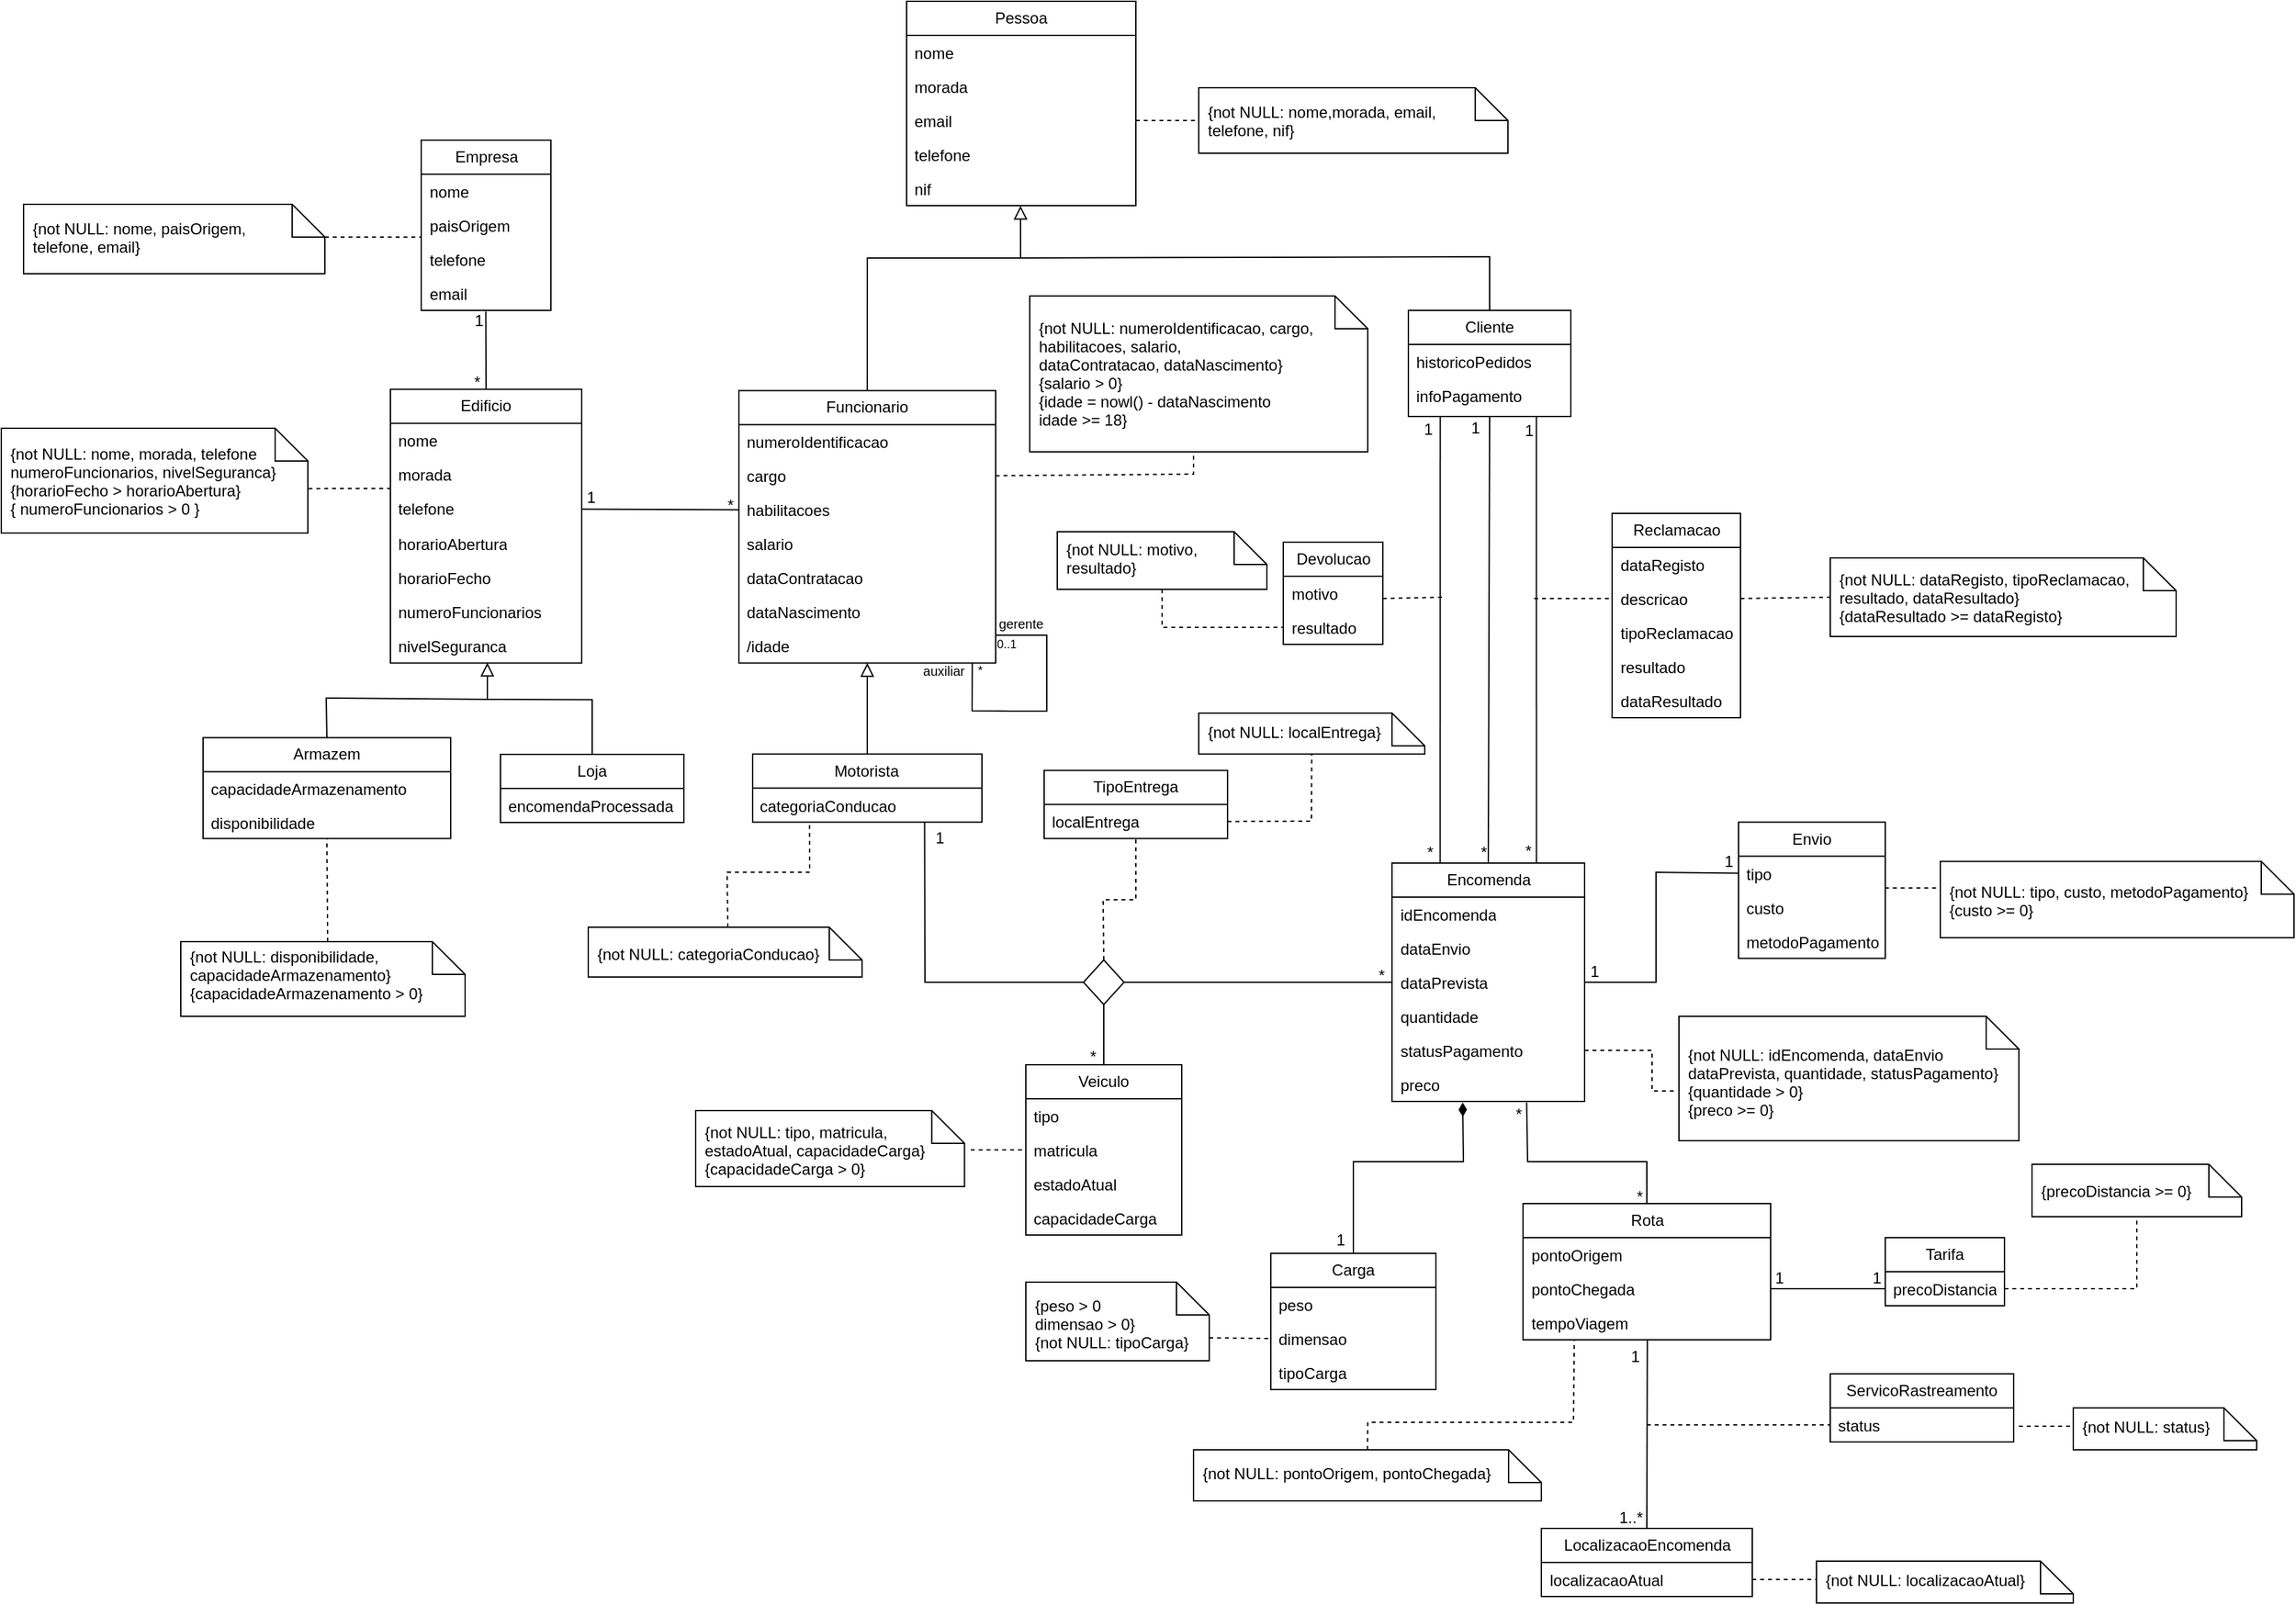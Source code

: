 <mxfile version="22.1.1" type="google">
  <diagram name="Página-1" id="c1pf2w7rJ1MKohKV896V">
    <mxGraphModel grid="1" page="1" gridSize="10" guides="1" tooltips="1" connect="1" arrows="1" fold="1" pageScale="1" pageWidth="827" pageHeight="1169" math="0" shadow="0">
      <root>
        <mxCell id="0" />
        <mxCell id="1" parent="0" />
        <mxCell id="B8VGZmQ4fg6ziI3VZuuN-1" value="Empresa" style="swimlane;fontStyle=0;childLayout=stackLayout;horizontal=1;startSize=26;fillColor=none;horizontalStack=0;resizeParent=1;resizeParentMax=0;resizeLast=0;collapsible=1;marginBottom=0;whiteSpace=wrap;html=1;" vertex="1" parent="1">
          <mxGeometry x="-179.5" y="1" width="99" height="130" as="geometry" />
        </mxCell>
        <mxCell id="B8VGZmQ4fg6ziI3VZuuN-2" value="nome" style="text;strokeColor=none;fillColor=none;align=left;verticalAlign=top;spacingLeft=4;spacingRight=4;overflow=hidden;rotatable=0;points=[[0,0.5],[1,0.5]];portConstraint=eastwest;whiteSpace=wrap;html=1;" vertex="1" parent="B8VGZmQ4fg6ziI3VZuuN-1">
          <mxGeometry y="26" width="99" height="26" as="geometry" />
        </mxCell>
        <mxCell id="B8VGZmQ4fg6ziI3VZuuN-3" value="paisOrigem" style="text;strokeColor=none;fillColor=none;align=left;verticalAlign=top;spacingLeft=4;spacingRight=4;overflow=hidden;rotatable=0;points=[[0,0.5],[1,0.5]];portConstraint=eastwest;whiteSpace=wrap;html=1;" vertex="1" parent="B8VGZmQ4fg6ziI3VZuuN-1">
          <mxGeometry y="52" width="99" height="26" as="geometry" />
        </mxCell>
        <mxCell id="B8VGZmQ4fg6ziI3VZuuN-164" value="telefone" style="text;strokeColor=none;fillColor=none;align=left;verticalAlign=top;spacingLeft=4;spacingRight=4;overflow=hidden;rotatable=0;points=[[0,0.5],[1,0.5]];portConstraint=eastwest;whiteSpace=wrap;html=1;" vertex="1" parent="B8VGZmQ4fg6ziI3VZuuN-1">
          <mxGeometry y="78" width="99" height="26" as="geometry" />
        </mxCell>
        <mxCell id="B8VGZmQ4fg6ziI3VZuuN-165" value="email" style="text;strokeColor=none;fillColor=none;align=left;verticalAlign=top;spacingLeft=4;spacingRight=4;overflow=hidden;rotatable=0;points=[[0,0.5],[1,0.5]];portConstraint=eastwest;whiteSpace=wrap;html=1;" vertex="1" parent="B8VGZmQ4fg6ziI3VZuuN-1">
          <mxGeometry y="104" width="99" height="26" as="geometry" />
        </mxCell>
        <mxCell id="B8VGZmQ4fg6ziI3VZuuN-4" value="Edificio" style="swimlane;fontStyle=0;childLayout=stackLayout;horizontal=1;startSize=26;fillColor=none;horizontalStack=0;resizeParent=1;resizeParentMax=0;resizeLast=0;collapsible=1;marginBottom=0;whiteSpace=wrap;html=1;direction=east;" vertex="1" parent="1">
          <mxGeometry x="-203" y="191.23" width="146" height="209" as="geometry" />
        </mxCell>
        <mxCell id="B8VGZmQ4fg6ziI3VZuuN-5" value="nome" style="text;strokeColor=none;fillColor=none;align=left;verticalAlign=top;spacingLeft=4;spacingRight=4;overflow=hidden;rotatable=0;points=[[0,0.5],[1,0.5]];portConstraint=eastwest;whiteSpace=wrap;html=1;" vertex="1" parent="B8VGZmQ4fg6ziI3VZuuN-4">
          <mxGeometry y="26" width="146" height="26" as="geometry" />
        </mxCell>
        <mxCell id="B8VGZmQ4fg6ziI3VZuuN-6" value="morada" style="text;strokeColor=none;fillColor=none;align=left;verticalAlign=top;spacingLeft=4;spacingRight=4;overflow=hidden;rotatable=0;points=[[0,0.5],[1,0.5]];portConstraint=eastwest;whiteSpace=wrap;html=1;" vertex="1" parent="B8VGZmQ4fg6ziI3VZuuN-4">
          <mxGeometry y="52" width="146" height="26" as="geometry" />
        </mxCell>
        <mxCell id="B8VGZmQ4fg6ziI3VZuuN-7" value="telefone&lt;br&gt;" style="text;strokeColor=none;fillColor=none;align=left;verticalAlign=top;spacingLeft=4;spacingRight=4;overflow=hidden;rotatable=0;points=[[0,0.5],[1,0.5]];portConstraint=eastwest;whiteSpace=wrap;html=1;" vertex="1" parent="B8VGZmQ4fg6ziI3VZuuN-4">
          <mxGeometry y="78" width="146" height="27" as="geometry" />
        </mxCell>
        <mxCell id="B8VGZmQ4fg6ziI3VZuuN-8" value="horarioAbertura" style="text;strokeColor=none;fillColor=none;align=left;verticalAlign=top;spacingLeft=4;spacingRight=4;overflow=hidden;rotatable=0;points=[[0,0.5],[1,0.5]];portConstraint=eastwest;whiteSpace=wrap;html=1;" vertex="1" parent="B8VGZmQ4fg6ziI3VZuuN-4">
          <mxGeometry y="105" width="146" height="26" as="geometry" />
        </mxCell>
        <mxCell id="B8VGZmQ4fg6ziI3VZuuN-9" value="horarioFecho" style="text;strokeColor=none;fillColor=none;align=left;verticalAlign=top;spacingLeft=4;spacingRight=4;overflow=hidden;rotatable=0;points=[[0,0.5],[1,0.5]];portConstraint=eastwest;whiteSpace=wrap;html=1;" vertex="1" parent="B8VGZmQ4fg6ziI3VZuuN-4">
          <mxGeometry y="131" width="146" height="26" as="geometry" />
        </mxCell>
        <mxCell id="B8VGZmQ4fg6ziI3VZuuN-10" value="numeroFuncionarios" style="text;strokeColor=none;fillColor=none;align=left;verticalAlign=top;spacingLeft=4;spacingRight=4;overflow=hidden;rotatable=0;points=[[0,0.5],[1,0.5]];portConstraint=eastwest;whiteSpace=wrap;html=1;" vertex="1" parent="B8VGZmQ4fg6ziI3VZuuN-4">
          <mxGeometry y="157" width="146" height="26" as="geometry" />
        </mxCell>
        <mxCell id="41Cs69SSQHkc80wBGmVB-4" value="nivelSeguranca" style="text;strokeColor=none;fillColor=none;align=left;verticalAlign=top;spacingLeft=4;spacingRight=4;overflow=hidden;rotatable=0;points=[[0,0.5],[1,0.5]];portConstraint=eastwest;whiteSpace=wrap;html=1;" vertex="1" parent="B8VGZmQ4fg6ziI3VZuuN-4">
          <mxGeometry y="183" width="146" height="26" as="geometry" />
        </mxCell>
        <mxCell id="B8VGZmQ4fg6ziI3VZuuN-13" value="" style="endArrow=none;html=1;rounded=0;exitX=0.5;exitY=0;exitDx=0;exitDy=0;entryX=0.498;entryY=1.03;entryDx=0;entryDy=0;entryPerimeter=0;" edge="1" parent="1" source="B8VGZmQ4fg6ziI3VZuuN-4" target="B8VGZmQ4fg6ziI3VZuuN-165">
          <mxGeometry relative="1" as="geometry">
            <mxPoint x="-112" y="198.23" as="sourcePoint" />
            <mxPoint x="-129.902" y="140" as="targetPoint" />
          </mxGeometry>
        </mxCell>
        <mxCell id="B8VGZmQ4fg6ziI3VZuuN-14" value="*" style="resizable=0;html=1;whiteSpace=wrap;align=left;verticalAlign=bottom;" connectable="0" vertex="1" parent="B8VGZmQ4fg6ziI3VZuuN-13">
          <mxGeometry x="-1" relative="1" as="geometry">
            <mxPoint x="-11" y="3" as="offset" />
          </mxGeometry>
        </mxCell>
        <mxCell id="B8VGZmQ4fg6ziI3VZuuN-15" value="1" style="resizable=0;html=1;whiteSpace=wrap;align=right;verticalAlign=bottom;" connectable="0" vertex="1" parent="B8VGZmQ4fg6ziI3VZuuN-13">
          <mxGeometry x="1" relative="1" as="geometry">
            <mxPoint y="16" as="offset" />
          </mxGeometry>
        </mxCell>
        <mxCell id="B8VGZmQ4fg6ziI3VZuuN-16" value="Loja" style="swimlane;fontStyle=0;childLayout=stackLayout;horizontal=1;startSize=26;fillColor=none;horizontalStack=0;resizeParent=1;resizeParentMax=0;resizeLast=0;collapsible=1;marginBottom=0;whiteSpace=wrap;html=1;" vertex="1" parent="1">
          <mxGeometry x="-119" y="469.97" width="140" height="52" as="geometry" />
        </mxCell>
        <mxCell id="B8VGZmQ4fg6ziI3VZuuN-17" value="encomendaProcessada" style="text;strokeColor=none;fillColor=none;align=left;verticalAlign=top;spacingLeft=4;spacingRight=4;overflow=hidden;rotatable=0;points=[[0,0.5],[1,0.5]];portConstraint=eastwest;whiteSpace=wrap;html=1;" vertex="1" parent="B8VGZmQ4fg6ziI3VZuuN-16">
          <mxGeometry y="26" width="140" height="26" as="geometry" />
        </mxCell>
        <mxCell id="B8VGZmQ4fg6ziI3VZuuN-18" value="Armazem" style="swimlane;fontStyle=0;childLayout=stackLayout;horizontal=1;startSize=26;fillColor=none;horizontalStack=0;resizeParent=1;resizeParentMax=0;resizeLast=0;collapsible=1;marginBottom=0;whiteSpace=wrap;html=1;" vertex="1" parent="1">
          <mxGeometry x="-346" y="457.23" width="189" height="77" as="geometry" />
        </mxCell>
        <mxCell id="B8VGZmQ4fg6ziI3VZuuN-19" value="capacidadeArmazenamento" style="text;strokeColor=none;fillColor=none;align=left;verticalAlign=top;spacingLeft=4;spacingRight=4;overflow=hidden;rotatable=0;points=[[0,0.5],[1,0.5]];portConstraint=eastwest;whiteSpace=wrap;html=1;" vertex="1" parent="B8VGZmQ4fg6ziI3VZuuN-18">
          <mxGeometry y="26" width="189" height="26" as="geometry" />
        </mxCell>
        <mxCell id="B8VGZmQ4fg6ziI3VZuuN-20" value="disponibilidade" style="text;strokeColor=none;fillColor=none;align=left;verticalAlign=top;spacingLeft=4;spacingRight=4;overflow=hidden;rotatable=0;points=[[0,0.5],[1,0.5]];portConstraint=eastwest;whiteSpace=wrap;html=1;" vertex="1" parent="B8VGZmQ4fg6ziI3VZuuN-18">
          <mxGeometry y="52" width="189" height="25" as="geometry" />
        </mxCell>
        <mxCell id="B8VGZmQ4fg6ziI3VZuuN-21" value="" style="endArrow=none;html=1;rounded=0;entryX=0.5;entryY=0;entryDx=0;entryDy=0;" edge="1" parent="1" target="B8VGZmQ4fg6ziI3VZuuN-16">
          <mxGeometry width="50" height="50" relative="1" as="geometry">
            <mxPoint x="-133" y="428" as="sourcePoint" />
            <mxPoint x="3.5" y="430.23" as="targetPoint" />
            <Array as="points">
              <mxPoint x="-49" y="428.23" />
            </Array>
          </mxGeometry>
        </mxCell>
        <mxCell id="B8VGZmQ4fg6ziI3VZuuN-22" value="" style="endArrow=none;html=1;rounded=0;exitX=1;exitY=0.5;exitDx=0;exitDy=0;entryX=0;entryY=0.5;entryDx=0;entryDy=0;" edge="1" parent="1" source="B8VGZmQ4fg6ziI3VZuuN-7" target="B8VGZmQ4fg6ziI3VZuuN-30">
          <mxGeometry relative="1" as="geometry">
            <mxPoint x="-56" y="270.4" as="sourcePoint" />
            <mxPoint x="7" y="270.23" as="targetPoint" />
          </mxGeometry>
        </mxCell>
        <mxCell id="B8VGZmQ4fg6ziI3VZuuN-23" value="1" style="resizable=0;html=1;whiteSpace=wrap;align=left;verticalAlign=bottom;" connectable="0" vertex="1" parent="B8VGZmQ4fg6ziI3VZuuN-22">
          <mxGeometry x="-1" relative="1" as="geometry">
            <mxPoint x="2" as="offset" />
          </mxGeometry>
        </mxCell>
        <mxCell id="B8VGZmQ4fg6ziI3VZuuN-24" value="*" style="resizable=0;html=1;whiteSpace=wrap;align=right;verticalAlign=bottom;" connectable="0" vertex="1" parent="B8VGZmQ4fg6ziI3VZuuN-22">
          <mxGeometry x="1" relative="1" as="geometry">
            <mxPoint x="-2" y="5" as="offset" />
          </mxGeometry>
        </mxCell>
        <mxCell id="B8VGZmQ4fg6ziI3VZuuN-25" value="" style="endArrow=block;html=1;rounded=0;align=center;verticalAlign=bottom;endFill=0;labelBackgroundColor=none;endSize=8;exitX=0.5;exitY=0;exitDx=0;exitDy=0;" edge="1" parent="1" source="B8VGZmQ4fg6ziI3VZuuN-18">
          <mxGeometry relative="1" as="geometry">
            <mxPoint x="-252" y="456.23" as="sourcePoint" />
            <mxPoint x="-129" y="400" as="targetPoint" />
            <Array as="points">
              <mxPoint x="-252" y="427" />
              <mxPoint x="-129" y="428" />
            </Array>
          </mxGeometry>
        </mxCell>
        <mxCell id="B8VGZmQ4fg6ziI3VZuuN-26" value="" style="resizable=0;html=1;align=center;verticalAlign=top;labelBackgroundColor=none;" connectable="0" vertex="1" parent="B8VGZmQ4fg6ziI3VZuuN-25">
          <mxGeometry relative="1" as="geometry" />
        </mxCell>
        <mxCell id="B8VGZmQ4fg6ziI3VZuuN-27" value="Funcionario" style="swimlane;fontStyle=0;childLayout=stackLayout;horizontal=1;startSize=26;fillColor=none;horizontalStack=0;resizeParent=1;resizeParentMax=0;resizeLast=0;collapsible=1;marginBottom=0;whiteSpace=wrap;html=1;" vertex="1" parent="1">
          <mxGeometry x="62.98" y="192.23" width="196" height="208" as="geometry" />
        </mxCell>
        <mxCell id="B8VGZmQ4fg6ziI3VZuuN-28" value="numeroIdentificacao" style="text;strokeColor=none;fillColor=none;align=left;verticalAlign=top;spacingLeft=4;spacingRight=4;overflow=hidden;rotatable=0;points=[[0,0.5],[1,0.5]];portConstraint=eastwest;whiteSpace=wrap;html=1;" vertex="1" parent="B8VGZmQ4fg6ziI3VZuuN-27">
          <mxGeometry y="26" width="196" height="26" as="geometry" />
        </mxCell>
        <mxCell id="B8VGZmQ4fg6ziI3VZuuN-29" value="cargo" style="text;strokeColor=none;fillColor=none;align=left;verticalAlign=top;spacingLeft=4;spacingRight=4;overflow=hidden;rotatable=0;points=[[0,0.5],[1,0.5]];portConstraint=eastwest;whiteSpace=wrap;html=1;" vertex="1" parent="B8VGZmQ4fg6ziI3VZuuN-27">
          <mxGeometry y="52" width="196" height="26" as="geometry" />
        </mxCell>
        <mxCell id="B8VGZmQ4fg6ziI3VZuuN-30" value="habilitacoes" style="text;strokeColor=none;fillColor=none;align=left;verticalAlign=top;spacingLeft=4;spacingRight=4;overflow=hidden;rotatable=0;points=[[0,0.5],[1,0.5]];portConstraint=eastwest;whiteSpace=wrap;html=1;" vertex="1" parent="B8VGZmQ4fg6ziI3VZuuN-27">
          <mxGeometry y="78" width="196" height="26" as="geometry" />
        </mxCell>
        <mxCell id="B8VGZmQ4fg6ziI3VZuuN-31" value="salario" style="text;strokeColor=none;fillColor=none;align=left;verticalAlign=top;spacingLeft=4;spacingRight=4;overflow=hidden;rotatable=0;points=[[0,0.5],[1,0.5]];portConstraint=eastwest;whiteSpace=wrap;html=1;" vertex="1" parent="B8VGZmQ4fg6ziI3VZuuN-27">
          <mxGeometry y="104" width="196" height="26" as="geometry" />
        </mxCell>
        <mxCell id="B8VGZmQ4fg6ziI3VZuuN-167" value="dataContratacao" style="text;strokeColor=none;fillColor=none;align=left;verticalAlign=top;spacingLeft=4;spacingRight=4;overflow=hidden;rotatable=0;points=[[0,0.5],[1,0.5]];portConstraint=eastwest;whiteSpace=wrap;html=1;" vertex="1" parent="B8VGZmQ4fg6ziI3VZuuN-27">
          <mxGeometry y="130" width="196" height="26" as="geometry" />
        </mxCell>
        <mxCell id="XLVUF6nElw-Y3cAqu3t1-1" value="dataNascimento" style="text;strokeColor=none;fillColor=none;align=left;verticalAlign=top;spacingLeft=4;spacingRight=4;overflow=hidden;rotatable=0;points=[[0,0.5],[1,0.5]];portConstraint=eastwest;whiteSpace=wrap;html=1;" vertex="1" parent="B8VGZmQ4fg6ziI3VZuuN-27">
          <mxGeometry y="156" width="196" height="26" as="geometry" />
        </mxCell>
        <mxCell id="XLVUF6nElw-Y3cAqu3t1-2" value="/idade" style="text;strokeColor=none;fillColor=none;align=left;verticalAlign=top;spacingLeft=4;spacingRight=4;overflow=hidden;rotatable=0;points=[[0,0.5],[1,0.5]];portConstraint=eastwest;whiteSpace=wrap;html=1;" vertex="1" parent="B8VGZmQ4fg6ziI3VZuuN-27">
          <mxGeometry y="182" width="196" height="26" as="geometry" />
        </mxCell>
        <mxCell id="B8VGZmQ4fg6ziI3VZuuN-32" value="Pessoa" style="swimlane;fontStyle=0;childLayout=stackLayout;horizontal=1;startSize=26;fillColor=none;horizontalStack=0;resizeParent=1;resizeParentMax=0;resizeLast=0;collapsible=1;marginBottom=0;whiteSpace=wrap;html=1;" vertex="1" parent="1">
          <mxGeometry x="191" y="-105" width="175" height="156" as="geometry" />
        </mxCell>
        <mxCell id="B8VGZmQ4fg6ziI3VZuuN-33" value="nome" style="text;strokeColor=none;fillColor=none;align=left;verticalAlign=top;spacingLeft=4;spacingRight=4;overflow=hidden;rotatable=0;points=[[0,0.5],[1,0.5]];portConstraint=eastwest;whiteSpace=wrap;html=1;" vertex="1" parent="B8VGZmQ4fg6ziI3VZuuN-32">
          <mxGeometry y="26" width="175" height="26" as="geometry" />
        </mxCell>
        <mxCell id="B8VGZmQ4fg6ziI3VZuuN-34" value="morada" style="text;strokeColor=none;fillColor=none;align=left;verticalAlign=top;spacingLeft=4;spacingRight=4;overflow=hidden;rotatable=0;points=[[0,0.5],[1,0.5]];portConstraint=eastwest;whiteSpace=wrap;html=1;" vertex="1" parent="B8VGZmQ4fg6ziI3VZuuN-32">
          <mxGeometry y="52" width="175" height="26" as="geometry" />
        </mxCell>
        <mxCell id="B8VGZmQ4fg6ziI3VZuuN-35" value="email" style="text;strokeColor=none;fillColor=none;align=left;verticalAlign=top;spacingLeft=4;spacingRight=4;overflow=hidden;rotatable=0;points=[[0,0.5],[1,0.5]];portConstraint=eastwest;whiteSpace=wrap;html=1;" vertex="1" parent="B8VGZmQ4fg6ziI3VZuuN-32">
          <mxGeometry y="78" width="175" height="26" as="geometry" />
        </mxCell>
        <mxCell id="B8VGZmQ4fg6ziI3VZuuN-36" value="telefone" style="text;strokeColor=none;fillColor=none;align=left;verticalAlign=top;spacingLeft=4;spacingRight=4;overflow=hidden;rotatable=0;points=[[0,0.5],[1,0.5]];portConstraint=eastwest;whiteSpace=wrap;html=1;" vertex="1" parent="B8VGZmQ4fg6ziI3VZuuN-32">
          <mxGeometry y="104" width="175" height="26" as="geometry" />
        </mxCell>
        <mxCell id="B8VGZmQ4fg6ziI3VZuuN-37" value="nif" style="text;strokeColor=none;fillColor=none;align=left;verticalAlign=top;spacingLeft=4;spacingRight=4;overflow=hidden;rotatable=0;points=[[0,0.5],[1,0.5]];portConstraint=eastwest;whiteSpace=wrap;html=1;" vertex="1" parent="B8VGZmQ4fg6ziI3VZuuN-32">
          <mxGeometry y="130" width="175" height="26" as="geometry" />
        </mxCell>
        <mxCell id="B8VGZmQ4fg6ziI3VZuuN-38" value="Cliente" style="swimlane;fontStyle=0;childLayout=stackLayout;horizontal=1;startSize=26;fillColor=none;horizontalStack=0;resizeParent=1;resizeParentMax=0;resizeLast=0;collapsible=1;marginBottom=0;whiteSpace=wrap;html=1;" vertex="1" parent="1">
          <mxGeometry x="574" y="131" width="124" height="81" as="geometry" />
        </mxCell>
        <mxCell id="B8VGZmQ4fg6ziI3VZuuN-39" value="historicoPedidos" style="text;strokeColor=none;fillColor=none;align=left;verticalAlign=top;spacingLeft=4;spacingRight=4;overflow=hidden;rotatable=0;points=[[0,0.5],[1,0.5]];portConstraint=eastwest;whiteSpace=wrap;html=1;" vertex="1" parent="B8VGZmQ4fg6ziI3VZuuN-38">
          <mxGeometry y="26" width="124" height="26" as="geometry" />
        </mxCell>
        <mxCell id="B8VGZmQ4fg6ziI3VZuuN-40" value="infoPagamento" style="text;strokeColor=none;fillColor=none;align=left;verticalAlign=top;spacingLeft=4;spacingRight=4;overflow=hidden;rotatable=0;points=[[0,0.5],[1,0.5]];portConstraint=eastwest;whiteSpace=wrap;html=1;" vertex="1" parent="B8VGZmQ4fg6ziI3VZuuN-38">
          <mxGeometry y="52" width="124" height="29" as="geometry" />
        </mxCell>
        <mxCell id="B8VGZmQ4fg6ziI3VZuuN-41" value="Motorista" style="swimlane;fontStyle=0;childLayout=stackLayout;horizontal=1;startSize=26;fillColor=none;horizontalStack=0;resizeParent=1;resizeParentMax=0;resizeLast=0;collapsible=1;marginBottom=0;whiteSpace=wrap;html=1;" vertex="1" parent="1">
          <mxGeometry x="73.48" y="469.73" width="175" height="52" as="geometry" />
        </mxCell>
        <mxCell id="B8VGZmQ4fg6ziI3VZuuN-42" value="categoriaConducao" style="text;strokeColor=none;fillColor=none;align=left;verticalAlign=top;spacingLeft=4;spacingRight=4;overflow=hidden;rotatable=0;points=[[0,0.5],[1,0.5]];portConstraint=eastwest;whiteSpace=wrap;html=1;" vertex="1" parent="B8VGZmQ4fg6ziI3VZuuN-41">
          <mxGeometry y="26" width="175" height="26" as="geometry" />
        </mxCell>
        <mxCell id="B8VGZmQ4fg6ziI3VZuuN-43" value="Veiculo" style="swimlane;fontStyle=0;childLayout=stackLayout;horizontal=1;startSize=26;fillColor=none;horizontalStack=0;resizeParent=1;resizeParentMax=0;resizeLast=0;collapsible=1;marginBottom=0;whiteSpace=wrap;html=1;" vertex="1" parent="1">
          <mxGeometry x="282.0" y="707" width="119" height="130" as="geometry" />
        </mxCell>
        <mxCell id="B8VGZmQ4fg6ziI3VZuuN-44" value="tipo" style="text;strokeColor=none;fillColor=none;align=left;verticalAlign=top;spacingLeft=4;spacingRight=4;overflow=hidden;rotatable=0;points=[[0,0.5],[1,0.5]];portConstraint=eastwest;whiteSpace=wrap;html=1;" vertex="1" parent="B8VGZmQ4fg6ziI3VZuuN-43">
          <mxGeometry y="26" width="119" height="26" as="geometry" />
        </mxCell>
        <mxCell id="B8VGZmQ4fg6ziI3VZuuN-45" value="matricula" style="text;strokeColor=none;fillColor=none;align=left;verticalAlign=top;spacingLeft=4;spacingRight=4;overflow=hidden;rotatable=0;points=[[0,0.5],[1,0.5]];portConstraint=eastwest;whiteSpace=wrap;html=1;" vertex="1" parent="B8VGZmQ4fg6ziI3VZuuN-43">
          <mxGeometry y="52" width="119" height="26" as="geometry" />
        </mxCell>
        <mxCell id="B8VGZmQ4fg6ziI3VZuuN-46" value="estadoAtual" style="text;strokeColor=none;fillColor=none;align=left;verticalAlign=top;spacingLeft=4;spacingRight=4;overflow=hidden;rotatable=0;points=[[0,0.5],[1,0.5]];portConstraint=eastwest;whiteSpace=wrap;html=1;" vertex="1" parent="B8VGZmQ4fg6ziI3VZuuN-43">
          <mxGeometry y="78" width="119" height="26" as="geometry" />
        </mxCell>
        <mxCell id="H1VxLVdlCW2PNSpDGC7c-1" value="capacidadeCarga" style="text;strokeColor=none;fillColor=none;align=left;verticalAlign=top;spacingLeft=4;spacingRight=4;overflow=hidden;rotatable=0;points=[[0,0.5],[1,0.5]];portConstraint=eastwest;whiteSpace=wrap;html=1;" vertex="1" parent="B8VGZmQ4fg6ziI3VZuuN-43">
          <mxGeometry y="104" width="119" height="26" as="geometry" />
        </mxCell>
        <mxCell id="B8VGZmQ4fg6ziI3VZuuN-47" value="Devolucao" style="swimlane;fontStyle=0;childLayout=stackLayout;horizontal=1;startSize=26;fillColor=none;horizontalStack=0;resizeParent=1;resizeParentMax=0;resizeLast=0;collapsible=1;marginBottom=0;whiteSpace=wrap;html=1;" vertex="1" parent="1">
          <mxGeometry x="478.5" y="308" width="76" height="78" as="geometry" />
        </mxCell>
        <mxCell id="B8VGZmQ4fg6ziI3VZuuN-48" value="motivo" style="text;strokeColor=none;fillColor=none;align=left;verticalAlign=top;spacingLeft=4;spacingRight=4;overflow=hidden;rotatable=0;points=[[0,0.5],[1,0.5]];portConstraint=eastwest;whiteSpace=wrap;html=1;" vertex="1" parent="B8VGZmQ4fg6ziI3VZuuN-47">
          <mxGeometry y="26" width="76" height="26" as="geometry" />
        </mxCell>
        <mxCell id="B8VGZmQ4fg6ziI3VZuuN-49" value="resultado" style="text;strokeColor=none;fillColor=none;align=left;verticalAlign=top;spacingLeft=4;spacingRight=4;overflow=hidden;rotatable=0;points=[[0,0.5],[1,0.5]];portConstraint=eastwest;whiteSpace=wrap;html=1;" vertex="1" parent="B8VGZmQ4fg6ziI3VZuuN-47">
          <mxGeometry y="52" width="76" height="26" as="geometry" />
        </mxCell>
        <mxCell id="B8VGZmQ4fg6ziI3VZuuN-50" value="Reclamacao" style="swimlane;fontStyle=0;childLayout=stackLayout;horizontal=1;startSize=26;fillColor=none;horizontalStack=0;resizeParent=1;resizeParentMax=0;resizeLast=0;collapsible=1;marginBottom=0;whiteSpace=wrap;html=1;" vertex="1" parent="1">
          <mxGeometry x="729.5" y="286" width="98" height="156" as="geometry" />
        </mxCell>
        <mxCell id="B8VGZmQ4fg6ziI3VZuuN-51" value="dataRegisto" style="text;strokeColor=none;fillColor=none;align=left;verticalAlign=top;spacingLeft=4;spacingRight=4;overflow=hidden;rotatable=0;points=[[0,0.5],[1,0.5]];portConstraint=eastwest;whiteSpace=wrap;html=1;" vertex="1" parent="B8VGZmQ4fg6ziI3VZuuN-50">
          <mxGeometry y="26" width="98" height="26" as="geometry" />
        </mxCell>
        <mxCell id="B8VGZmQ4fg6ziI3VZuuN-52" value="descricao" style="text;strokeColor=none;fillColor=none;align=left;verticalAlign=top;spacingLeft=4;spacingRight=4;overflow=hidden;rotatable=0;points=[[0,0.5],[1,0.5]];portConstraint=eastwest;whiteSpace=wrap;html=1;" vertex="1" parent="B8VGZmQ4fg6ziI3VZuuN-50">
          <mxGeometry y="52" width="98" height="26" as="geometry" />
        </mxCell>
        <mxCell id="B8VGZmQ4fg6ziI3VZuuN-53" value="tipoReclamacao" style="text;strokeColor=none;fillColor=none;align=left;verticalAlign=top;spacingLeft=4;spacingRight=4;overflow=hidden;rotatable=0;points=[[0,0.5],[1,0.5]];portConstraint=eastwest;whiteSpace=wrap;html=1;" vertex="1" parent="B8VGZmQ4fg6ziI3VZuuN-50">
          <mxGeometry y="78" width="98" height="26" as="geometry" />
        </mxCell>
        <mxCell id="B8VGZmQ4fg6ziI3VZuuN-54" value="resultado" style="text;strokeColor=none;fillColor=none;align=left;verticalAlign=top;spacingLeft=4;spacingRight=4;overflow=hidden;rotatable=0;points=[[0,0.5],[1,0.5]];portConstraint=eastwest;whiteSpace=wrap;html=1;" vertex="1" parent="B8VGZmQ4fg6ziI3VZuuN-50">
          <mxGeometry y="104" width="98" height="26" as="geometry" />
        </mxCell>
        <mxCell id="B8VGZmQ4fg6ziI3VZuuN-55" value="dataResultado" style="text;strokeColor=none;fillColor=none;align=left;verticalAlign=top;spacingLeft=4;spacingRight=4;overflow=hidden;rotatable=0;points=[[0,0.5],[1,0.5]];portConstraint=eastwest;whiteSpace=wrap;html=1;" vertex="1" parent="B8VGZmQ4fg6ziI3VZuuN-50">
          <mxGeometry y="130" width="98" height="26" as="geometry" />
        </mxCell>
        <mxCell id="B8VGZmQ4fg6ziI3VZuuN-56" value="Encomenda" style="swimlane;fontStyle=0;childLayout=stackLayout;horizontal=1;startSize=26;fillColor=none;horizontalStack=0;resizeParent=1;resizeParentMax=0;resizeLast=0;collapsible=1;marginBottom=0;whiteSpace=wrap;html=1;" vertex="1" parent="1">
          <mxGeometry x="561.5" y="553" width="147" height="182" as="geometry" />
        </mxCell>
        <mxCell id="B8VGZmQ4fg6ziI3VZuuN-57" value="idEncomenda" style="text;strokeColor=none;fillColor=none;align=left;verticalAlign=top;spacingLeft=4;spacingRight=4;overflow=hidden;rotatable=0;points=[[0,0.5],[1,0.5]];portConstraint=eastwest;whiteSpace=wrap;html=1;" vertex="1" parent="B8VGZmQ4fg6ziI3VZuuN-56">
          <mxGeometry y="26" width="147" height="26" as="geometry" />
        </mxCell>
        <mxCell id="s7fnqtGR0UHwaeMM1z2A-2" value="dataEnvio" style="text;strokeColor=none;fillColor=none;align=left;verticalAlign=top;spacingLeft=4;spacingRight=4;overflow=hidden;rotatable=0;points=[[0,0.5],[1,0.5]];portConstraint=eastwest;whiteSpace=wrap;html=1;" vertex="1" parent="B8VGZmQ4fg6ziI3VZuuN-56">
          <mxGeometry y="52" width="147" height="26" as="geometry" />
        </mxCell>
        <mxCell id="B8VGZmQ4fg6ziI3VZuuN-58" value="dataPrevista" style="text;strokeColor=none;fillColor=none;align=left;verticalAlign=top;spacingLeft=4;spacingRight=4;overflow=hidden;rotatable=0;points=[[0,0.5],[1,0.5]];portConstraint=eastwest;whiteSpace=wrap;html=1;" vertex="1" parent="B8VGZmQ4fg6ziI3VZuuN-56">
          <mxGeometry y="78" width="147" height="26" as="geometry" />
        </mxCell>
        <mxCell id="B8VGZmQ4fg6ziI3VZuuN-59" value="quantidade" style="text;strokeColor=none;fillColor=none;align=left;verticalAlign=top;spacingLeft=4;spacingRight=4;overflow=hidden;rotatable=0;points=[[0,0.5],[1,0.5]];portConstraint=eastwest;whiteSpace=wrap;html=1;" vertex="1" parent="B8VGZmQ4fg6ziI3VZuuN-56">
          <mxGeometry y="104" width="147" height="26" as="geometry" />
        </mxCell>
        <mxCell id="B8VGZmQ4fg6ziI3VZuuN-60" value="statusPagamento" style="text;strokeColor=none;fillColor=none;align=left;verticalAlign=top;spacingLeft=4;spacingRight=4;overflow=hidden;rotatable=0;points=[[0,0.5],[1,0.5]];portConstraint=eastwest;whiteSpace=wrap;html=1;" vertex="1" parent="B8VGZmQ4fg6ziI3VZuuN-56">
          <mxGeometry y="130" width="147" height="26" as="geometry" />
        </mxCell>
        <mxCell id="s7fnqtGR0UHwaeMM1z2A-1" value="preco" style="text;strokeColor=none;fillColor=none;align=left;verticalAlign=top;spacingLeft=4;spacingRight=4;overflow=hidden;rotatable=0;points=[[0,0.5],[1,0.5]];portConstraint=eastwest;whiteSpace=wrap;html=1;" vertex="1" parent="B8VGZmQ4fg6ziI3VZuuN-56">
          <mxGeometry y="156" width="147" height="26" as="geometry" />
        </mxCell>
        <mxCell id="B8VGZmQ4fg6ziI3VZuuN-61" value="Envio" style="swimlane;fontStyle=0;childLayout=stackLayout;horizontal=1;startSize=26;fillColor=none;horizontalStack=0;resizeParent=1;resizeParentMax=0;resizeLast=0;collapsible=1;marginBottom=0;whiteSpace=wrap;html=1;" vertex="1" parent="1">
          <mxGeometry x="826" y="521.73" width="112" height="104" as="geometry" />
        </mxCell>
        <mxCell id="B8VGZmQ4fg6ziI3VZuuN-62" value="tipo" style="text;strokeColor=none;fillColor=none;align=left;verticalAlign=top;spacingLeft=4;spacingRight=4;overflow=hidden;rotatable=0;points=[[0,0.5],[1,0.5]];portConstraint=eastwest;whiteSpace=wrap;html=1;" vertex="1" parent="B8VGZmQ4fg6ziI3VZuuN-61">
          <mxGeometry y="26" width="112" height="26" as="geometry" />
        </mxCell>
        <mxCell id="B8VGZmQ4fg6ziI3VZuuN-63" value="custo" style="text;strokeColor=none;fillColor=none;align=left;verticalAlign=top;spacingLeft=4;spacingRight=4;overflow=hidden;rotatable=0;points=[[0,0.5],[1,0.5]];portConstraint=eastwest;whiteSpace=wrap;html=1;" vertex="1" parent="B8VGZmQ4fg6ziI3VZuuN-61">
          <mxGeometry y="52" width="112" height="26" as="geometry" />
        </mxCell>
        <mxCell id="B8VGZmQ4fg6ziI3VZuuN-64" value="metodoPagamento&lt;br&gt;" style="text;strokeColor=none;fillColor=none;align=left;verticalAlign=top;spacingLeft=4;spacingRight=4;overflow=hidden;rotatable=0;points=[[0,0.5],[1,0.5]];portConstraint=eastwest;whiteSpace=wrap;html=1;" vertex="1" parent="B8VGZmQ4fg6ziI3VZuuN-61">
          <mxGeometry y="78" width="112" height="26" as="geometry" />
        </mxCell>
        <mxCell id="B8VGZmQ4fg6ziI3VZuuN-65" value="Carga" style="swimlane;fontStyle=0;childLayout=stackLayout;horizontal=1;startSize=26;fillColor=none;horizontalStack=0;resizeParent=1;resizeParentMax=0;resizeLast=0;collapsible=1;marginBottom=0;whiteSpace=wrap;html=1;" vertex="1" parent="1">
          <mxGeometry x="469" y="851" width="126" height="104" as="geometry" />
        </mxCell>
        <mxCell id="B8VGZmQ4fg6ziI3VZuuN-66" value="peso" style="text;strokeColor=none;fillColor=none;align=left;verticalAlign=top;spacingLeft=4;spacingRight=4;overflow=hidden;rotatable=0;points=[[0,0.5],[1,0.5]];portConstraint=eastwest;whiteSpace=wrap;html=1;" vertex="1" parent="B8VGZmQ4fg6ziI3VZuuN-65">
          <mxGeometry y="26" width="126" height="26" as="geometry" />
        </mxCell>
        <mxCell id="B8VGZmQ4fg6ziI3VZuuN-67" value="dimensao" style="text;strokeColor=none;fillColor=none;align=left;verticalAlign=top;spacingLeft=4;spacingRight=4;overflow=hidden;rotatable=0;points=[[0,0.5],[1,0.5]];portConstraint=eastwest;whiteSpace=wrap;html=1;" vertex="1" parent="B8VGZmQ4fg6ziI3VZuuN-65">
          <mxGeometry y="52" width="126" height="26" as="geometry" />
        </mxCell>
        <mxCell id="B8VGZmQ4fg6ziI3VZuuN-68" value="tipoCarga" style="text;strokeColor=none;fillColor=none;align=left;verticalAlign=top;spacingLeft=4;spacingRight=4;overflow=hidden;rotatable=0;points=[[0,0.5],[1,0.5]];portConstraint=eastwest;whiteSpace=wrap;html=1;" vertex="1" parent="B8VGZmQ4fg6ziI3VZuuN-65">
          <mxGeometry y="78" width="126" height="26" as="geometry" />
        </mxCell>
        <mxCell id="B8VGZmQ4fg6ziI3VZuuN-69" value="Rota" style="swimlane;fontStyle=0;childLayout=stackLayout;horizontal=1;startSize=26;fillColor=none;horizontalStack=0;resizeParent=1;resizeParentMax=0;resizeLast=0;collapsible=1;marginBottom=0;whiteSpace=wrap;html=1;" vertex="1" parent="1">
          <mxGeometry x="661.5" y="813" width="189" height="104" as="geometry" />
        </mxCell>
        <mxCell id="B8VGZmQ4fg6ziI3VZuuN-70" value="pontoOrigem" style="text;strokeColor=none;fillColor=none;align=left;verticalAlign=top;spacingLeft=4;spacingRight=4;overflow=hidden;rotatable=0;points=[[0,0.5],[1,0.5]];portConstraint=eastwest;whiteSpace=wrap;html=1;" vertex="1" parent="B8VGZmQ4fg6ziI3VZuuN-69">
          <mxGeometry y="26" width="189" height="26" as="geometry" />
        </mxCell>
        <mxCell id="B8VGZmQ4fg6ziI3VZuuN-71" value="pontoChegada" style="text;strokeColor=none;fillColor=none;align=left;verticalAlign=top;spacingLeft=4;spacingRight=4;overflow=hidden;rotatable=0;points=[[0,0.5],[1,0.5]];portConstraint=eastwest;whiteSpace=wrap;html=1;" vertex="1" parent="B8VGZmQ4fg6ziI3VZuuN-69">
          <mxGeometry y="52" width="189" height="26" as="geometry" />
        </mxCell>
        <mxCell id="B8VGZmQ4fg6ziI3VZuuN-72" value="tempoViagem" style="text;strokeColor=none;fillColor=none;align=left;verticalAlign=top;spacingLeft=4;spacingRight=4;overflow=hidden;rotatable=0;points=[[0,0.5],[1,0.5]];portConstraint=eastwest;whiteSpace=wrap;html=1;" vertex="1" parent="B8VGZmQ4fg6ziI3VZuuN-69">
          <mxGeometry y="78" width="189" height="26" as="geometry" />
        </mxCell>
        <mxCell id="B8VGZmQ4fg6ziI3VZuuN-73" value="Tarifa" style="swimlane;fontStyle=0;childLayout=stackLayout;horizontal=1;startSize=26;fillColor=none;horizontalStack=0;resizeParent=1;resizeParentMax=0;resizeLast=0;collapsible=1;marginBottom=0;whiteSpace=wrap;html=1;" vertex="1" parent="1">
          <mxGeometry x="938" y="839" width="91" height="52" as="geometry" />
        </mxCell>
        <mxCell id="B8VGZmQ4fg6ziI3VZuuN-74" value="precoDistancia" style="text;strokeColor=none;fillColor=none;align=left;verticalAlign=top;spacingLeft=4;spacingRight=4;overflow=hidden;rotatable=0;points=[[0,0.5],[1,0.5]];portConstraint=eastwest;whiteSpace=wrap;html=1;" vertex="1" parent="B8VGZmQ4fg6ziI3VZuuN-73">
          <mxGeometry y="26" width="91" height="26" as="geometry" />
        </mxCell>
        <mxCell id="B8VGZmQ4fg6ziI3VZuuN-75" value="LocalizacaoEncomenda" style="swimlane;fontStyle=0;childLayout=stackLayout;horizontal=1;startSize=26;fillColor=none;horizontalStack=0;resizeParent=1;resizeParentMax=0;resizeLast=0;collapsible=1;marginBottom=0;whiteSpace=wrap;html=1;" vertex="1" parent="1">
          <mxGeometry x="675.5" y="1061" width="161" height="52" as="geometry" />
        </mxCell>
        <mxCell id="B8VGZmQ4fg6ziI3VZuuN-76" value="localizacaoAtual" style="text;strokeColor=none;fillColor=none;align=left;verticalAlign=top;spacingLeft=4;spacingRight=4;overflow=hidden;rotatable=0;points=[[0,0.5],[1,0.5]];portConstraint=eastwest;whiteSpace=wrap;html=1;" vertex="1" parent="B8VGZmQ4fg6ziI3VZuuN-75">
          <mxGeometry y="26" width="161" height="26" as="geometry" />
        </mxCell>
        <mxCell id="B8VGZmQ4fg6ziI3VZuuN-79" value="ServicoRastreamento" style="swimlane;fontStyle=0;childLayout=stackLayout;horizontal=1;startSize=26;fillColor=none;horizontalStack=0;resizeParent=1;resizeParentMax=0;resizeLast=0;collapsible=1;marginBottom=0;whiteSpace=wrap;html=1;" vertex="1" parent="1">
          <mxGeometry x="896" y="943" width="140" height="52" as="geometry" />
        </mxCell>
        <mxCell id="B8VGZmQ4fg6ziI3VZuuN-80" value="status" style="text;strokeColor=none;fillColor=none;align=left;verticalAlign=top;spacingLeft=4;spacingRight=4;overflow=hidden;rotatable=0;points=[[0,0.5],[1,0.5]];portConstraint=eastwest;whiteSpace=wrap;html=1;" vertex="1" parent="B8VGZmQ4fg6ziI3VZuuN-79">
          <mxGeometry y="26" width="140" height="26" as="geometry" />
        </mxCell>
        <mxCell id="B8VGZmQ4fg6ziI3VZuuN-81" value="" style="endArrow=none;html=1;rounded=0;exitX=0.196;exitY=1.011;exitDx=0;exitDy=0;entryX=0.25;entryY=0;entryDx=0;entryDy=0;exitPerimeter=0;" edge="1" parent="1" source="B8VGZmQ4fg6ziI3VZuuN-40" target="B8VGZmQ4fg6ziI3VZuuN-56">
          <mxGeometry relative="1" as="geometry">
            <mxPoint x="533.5" y="435" as="sourcePoint" />
            <mxPoint x="693.5" y="435" as="targetPoint" />
          </mxGeometry>
        </mxCell>
        <mxCell id="B8VGZmQ4fg6ziI3VZuuN-82" value="1" style="resizable=0;html=1;whiteSpace=wrap;align=left;verticalAlign=bottom;" connectable="0" vertex="1" parent="B8VGZmQ4fg6ziI3VZuuN-81">
          <mxGeometry x="-1" relative="1" as="geometry">
            <mxPoint x="-14" y="18" as="offset" />
          </mxGeometry>
        </mxCell>
        <mxCell id="B8VGZmQ4fg6ziI3VZuuN-83" value="*" style="resizable=0;html=1;whiteSpace=wrap;align=right;verticalAlign=bottom;" connectable="0" vertex="1" parent="B8VGZmQ4fg6ziI3VZuuN-81">
          <mxGeometry x="1" relative="1" as="geometry">
            <mxPoint x="-4" y="1" as="offset" />
          </mxGeometry>
        </mxCell>
        <mxCell id="B8VGZmQ4fg6ziI3VZuuN-84" value="" style="endArrow=none;html=1;rounded=0;exitX=0.788;exitY=1;exitDx=0;exitDy=0;entryX=0.75;entryY=0;entryDx=0;entryDy=0;exitPerimeter=0;" edge="1" parent="1" source="B8VGZmQ4fg6ziI3VZuuN-40" target="B8VGZmQ4fg6ziI3VZuuN-56">
          <mxGeometry relative="1" as="geometry">
            <mxPoint x="533.5" y="435" as="sourcePoint" />
            <mxPoint x="645.5" y="554" as="targetPoint" />
          </mxGeometry>
        </mxCell>
        <mxCell id="B8VGZmQ4fg6ziI3VZuuN-85" value="1" style="resizable=0;html=1;whiteSpace=wrap;align=left;verticalAlign=bottom;" connectable="0" vertex="1" parent="B8VGZmQ4fg6ziI3VZuuN-84">
          <mxGeometry x="-1" relative="1" as="geometry">
            <mxPoint x="-11" y="19" as="offset" />
          </mxGeometry>
        </mxCell>
        <mxCell id="B8VGZmQ4fg6ziI3VZuuN-86" value="*" style="resizable=0;html=1;whiteSpace=wrap;align=right;verticalAlign=bottom;" connectable="0" vertex="1" parent="B8VGZmQ4fg6ziI3VZuuN-84">
          <mxGeometry x="1" relative="1" as="geometry">
            <mxPoint x="-2" as="offset" />
          </mxGeometry>
        </mxCell>
        <mxCell id="B8VGZmQ4fg6ziI3VZuuN-87" value="" style="endArrow=none;dashed=1;html=1;rounded=0;" edge="1" parent="1">
          <mxGeometry width="50" height="50" relative="1" as="geometry">
            <mxPoint x="554.5" y="351" as="sourcePoint" />
            <mxPoint x="600" y="350" as="targetPoint" />
          </mxGeometry>
        </mxCell>
        <mxCell id="B8VGZmQ4fg6ziI3VZuuN-88" value="" style="endArrow=none;dashed=1;html=1;rounded=0;entryX=0;entryY=0.5;entryDx=0;entryDy=0;" edge="1" parent="1" target="B8VGZmQ4fg6ziI3VZuuN-52">
          <mxGeometry width="50" height="50" relative="1" as="geometry">
            <mxPoint x="670" y="351" as="sourcePoint" />
            <mxPoint x="639.5" y="414" as="targetPoint" />
          </mxGeometry>
        </mxCell>
        <mxCell id="B8VGZmQ4fg6ziI3VZuuN-89" value="" style="shape=rhombus;perimeter=rhombusPerimeter;whiteSpace=wrap;html=1;align=center;" vertex="1" parent="1">
          <mxGeometry x="326" y="627" width="31" height="34" as="geometry" />
        </mxCell>
        <mxCell id="B8VGZmQ4fg6ziI3VZuuN-90" value="" style="endArrow=none;html=1;rounded=0;exitX=1;exitY=0.5;exitDx=0;exitDy=0;entryX=0;entryY=0.5;entryDx=0;entryDy=0;" edge="1" parent="1" source="B8VGZmQ4fg6ziI3VZuuN-89" target="B8VGZmQ4fg6ziI3VZuuN-58">
          <mxGeometry relative="1" as="geometry">
            <mxPoint x="407.5" y="617" as="sourcePoint" />
            <mxPoint x="554.5" y="630" as="targetPoint" />
          </mxGeometry>
        </mxCell>
        <mxCell id="B8VGZmQ4fg6ziI3VZuuN-91" value="*" style="resizable=0;html=1;whiteSpace=wrap;align=right;verticalAlign=bottom;" connectable="0" vertex="1" parent="B8VGZmQ4fg6ziI3VZuuN-90">
          <mxGeometry x="1" relative="1" as="geometry">
            <mxPoint x="-4" y="3" as="offset" />
          </mxGeometry>
        </mxCell>
        <mxCell id="B8VGZmQ4fg6ziI3VZuuN-92" value="" style="endArrow=none;html=1;rounded=0;exitX=1;exitY=0.5;exitDx=0;exitDy=0;entryX=0;entryY=0.5;entryDx=0;entryDy=0;" edge="1" parent="1" source="B8VGZmQ4fg6ziI3VZuuN-58" target="B8VGZmQ4fg6ziI3VZuuN-62">
          <mxGeometry relative="1" as="geometry">
            <mxPoint x="631.5" y="796" as="sourcePoint" />
            <mxPoint x="791.5" y="796" as="targetPoint" />
            <Array as="points">
              <mxPoint x="763" y="644" />
              <mxPoint x="763" y="560" />
            </Array>
          </mxGeometry>
        </mxCell>
        <mxCell id="B8VGZmQ4fg6ziI3VZuuN-93" value="1" style="resizable=0;html=1;whiteSpace=wrap;align=left;verticalAlign=bottom;" connectable="0" vertex="1" parent="B8VGZmQ4fg6ziI3VZuuN-92">
          <mxGeometry x="-1" relative="1" as="geometry">
            <mxPoint x="2" as="offset" />
          </mxGeometry>
        </mxCell>
        <mxCell id="B8VGZmQ4fg6ziI3VZuuN-94" value="1" style="resizable=0;html=1;whiteSpace=wrap;align=right;verticalAlign=bottom;" connectable="0" vertex="1" parent="B8VGZmQ4fg6ziI3VZuuN-92">
          <mxGeometry x="1" relative="1" as="geometry">
            <mxPoint x="-2" as="offset" />
          </mxGeometry>
        </mxCell>
        <mxCell id="B8VGZmQ4fg6ziI3VZuuN-95" value="" style="endArrow=none;html=1;rounded=0;entryX=0.5;entryY=0;entryDx=0;entryDy=0;exitX=0.699;exitY=1.031;exitDx=0;exitDy=0;exitPerimeter=0;" edge="1" parent="1" source="s7fnqtGR0UHwaeMM1z2A-1" target="B8VGZmQ4fg6ziI3VZuuN-69">
          <mxGeometry relative="1" as="geometry">
            <mxPoint x="665" y="740" as="sourcePoint" />
            <mxPoint x="735.5" y="908" as="targetPoint" />
            <Array as="points">
              <mxPoint x="665" y="781" />
              <mxPoint x="756" y="781" />
            </Array>
          </mxGeometry>
        </mxCell>
        <mxCell id="B8VGZmQ4fg6ziI3VZuuN-96" value="*" style="resizable=0;html=1;whiteSpace=wrap;align=left;verticalAlign=bottom;" connectable="0" vertex="1" parent="B8VGZmQ4fg6ziI3VZuuN-95">
          <mxGeometry x="-1" relative="1" as="geometry">
            <mxPoint x="-10" y="18" as="offset" />
          </mxGeometry>
        </mxCell>
        <mxCell id="B8VGZmQ4fg6ziI3VZuuN-97" value="*" style="resizable=0;html=1;whiteSpace=wrap;align=right;verticalAlign=bottom;" connectable="0" vertex="1" parent="B8VGZmQ4fg6ziI3VZuuN-95">
          <mxGeometry x="1" relative="1" as="geometry">
            <mxPoint x="-2" y="4" as="offset" />
          </mxGeometry>
        </mxCell>
        <mxCell id="B8VGZmQ4fg6ziI3VZuuN-98" value="" style="endArrow=none;html=1;rounded=0;entryX=0;entryY=0.5;entryDx=0;entryDy=0;exitX=1;exitY=0.5;exitDx=0;exitDy=0;" edge="1" parent="1" source="B8VGZmQ4fg6ziI3VZuuN-71" target="B8VGZmQ4fg6ziI3VZuuN-74">
          <mxGeometry relative="1" as="geometry">
            <mxPoint x="812" y="873" as="sourcePoint" />
            <mxPoint x="902" y="915" as="targetPoint" />
          </mxGeometry>
        </mxCell>
        <mxCell id="B8VGZmQ4fg6ziI3VZuuN-99" value="1" style="resizable=0;html=1;whiteSpace=wrap;align=left;verticalAlign=bottom;" connectable="0" vertex="1" parent="B8VGZmQ4fg6ziI3VZuuN-98">
          <mxGeometry x="-1" relative="1" as="geometry">
            <mxPoint x="1" as="offset" />
          </mxGeometry>
        </mxCell>
        <mxCell id="B8VGZmQ4fg6ziI3VZuuN-100" value="1" style="resizable=0;html=1;whiteSpace=wrap;align=right;verticalAlign=bottom;" connectable="0" vertex="1" parent="B8VGZmQ4fg6ziI3VZuuN-98">
          <mxGeometry x="1" relative="1" as="geometry">
            <mxPoint x="-2" as="offset" />
          </mxGeometry>
        </mxCell>
        <mxCell id="B8VGZmQ4fg6ziI3VZuuN-101" value="" style="endArrow=none;html=1;rounded=0;entryX=0.5;entryY=0;entryDx=0;entryDy=0;exitX=0.502;exitY=1.005;exitDx=0;exitDy=0;exitPerimeter=0;" edge="1" parent="1" source="B8VGZmQ4fg6ziI3VZuuN-72" target="B8VGZmQ4fg6ziI3VZuuN-75">
          <mxGeometry relative="1" as="geometry">
            <mxPoint x="756" y="950.74" as="sourcePoint" />
            <mxPoint x="853" y="1055" as="targetPoint" />
          </mxGeometry>
        </mxCell>
        <mxCell id="B8VGZmQ4fg6ziI3VZuuN-102" value="1" style="resizable=0;html=1;whiteSpace=wrap;align=left;verticalAlign=bottom;" connectable="0" vertex="1" parent="B8VGZmQ4fg6ziI3VZuuN-101">
          <mxGeometry x="-1" relative="1" as="geometry">
            <mxPoint x="-14" y="21" as="offset" />
          </mxGeometry>
        </mxCell>
        <mxCell id="B8VGZmQ4fg6ziI3VZuuN-103" value="1..*" style="resizable=0;html=1;whiteSpace=wrap;align=right;verticalAlign=bottom;" connectable="0" vertex="1" parent="B8VGZmQ4fg6ziI3VZuuN-101">
          <mxGeometry x="1" relative="1" as="geometry">
            <mxPoint x="-1" as="offset" />
          </mxGeometry>
        </mxCell>
        <mxCell id="B8VGZmQ4fg6ziI3VZuuN-104" value="" style="endArrow=none;dashed=1;html=1;rounded=0;entryX=0;entryY=0.5;entryDx=0;entryDy=0;" edge="1" parent="1" target="B8VGZmQ4fg6ziI3VZuuN-80">
          <mxGeometry width="50" height="50" relative="1" as="geometry">
            <mxPoint x="756" y="982" as="sourcePoint" />
            <mxPoint x="806" y="950" as="targetPoint" />
          </mxGeometry>
        </mxCell>
        <mxCell id="B8VGZmQ4fg6ziI3VZuuN-105" value="" style="endArrow=block;html=1;rounded=0;align=center;verticalAlign=bottom;endFill=0;labelBackgroundColor=none;endSize=8;exitX=0.5;exitY=0;exitDx=0;exitDy=0;entryX=0.5;entryY=1;entryDx=0;entryDy=0;" edge="1" parent="1" source="B8VGZmQ4fg6ziI3VZuuN-41" target="B8VGZmQ4fg6ziI3VZuuN-27">
          <mxGeometry relative="1" as="geometry">
            <mxPoint x="199" y="484.5" as="sourcePoint" />
            <mxPoint x="161.196" y="369.468" as="targetPoint" />
          </mxGeometry>
        </mxCell>
        <mxCell id="B8VGZmQ4fg6ziI3VZuuN-106" value="" style="resizable=0;html=1;align=center;verticalAlign=top;labelBackgroundColor=none;" connectable="0" vertex="1" parent="B8VGZmQ4fg6ziI3VZuuN-105">
          <mxGeometry relative="1" as="geometry">
            <mxPoint y="1" as="offset" />
          </mxGeometry>
        </mxCell>
        <mxCell id="B8VGZmQ4fg6ziI3VZuuN-107" value="" style="endArrow=block;html=1;rounded=0;align=center;verticalAlign=bottom;endFill=0;labelBackgroundColor=none;endSize=8;exitX=0.5;exitY=0;exitDx=0;exitDy=0;entryX=0.497;entryY=1.007;entryDx=0;entryDy=0;entryPerimeter=0;" edge="1" parent="1" source="B8VGZmQ4fg6ziI3VZuuN-27" target="B8VGZmQ4fg6ziI3VZuuN-37">
          <mxGeometry relative="1" as="geometry">
            <mxPoint x="161" y="153" as="sourcePoint" />
            <mxPoint x="278.05" y="50.286" as="targetPoint" />
            <Array as="points">
              <mxPoint x="161" y="91" />
              <mxPoint x="278" y="91" />
            </Array>
          </mxGeometry>
        </mxCell>
        <mxCell id="B8VGZmQ4fg6ziI3VZuuN-108" value="" style="resizable=0;html=1;align=center;verticalAlign=top;labelBackgroundColor=none;" connectable="0" vertex="1" parent="B8VGZmQ4fg6ziI3VZuuN-107">
          <mxGeometry relative="1" as="geometry">
            <mxPoint x="-7" y="-84" as="offset" />
          </mxGeometry>
        </mxCell>
        <mxCell id="B8VGZmQ4fg6ziI3VZuuN-109" value="" style="endArrow=none;html=1;rounded=0;entryX=0.5;entryY=0;entryDx=0;entryDy=0;" edge="1" parent="1" target="B8VGZmQ4fg6ziI3VZuuN-38">
          <mxGeometry width="50" height="50" relative="1" as="geometry">
            <mxPoint x="273" y="91" as="sourcePoint" />
            <mxPoint x="506.618" y="105" as="targetPoint" />
            <Array as="points">
              <mxPoint x="636" y="90" />
            </Array>
          </mxGeometry>
        </mxCell>
        <mxCell id="B8VGZmQ4fg6ziI3VZuuN-110" value="" style="endArrow=none;html=1;rounded=0;exitX=0;exitY=0.5;exitDx=0;exitDy=0;entryX=0.75;entryY=1;entryDx=0;entryDy=0;" edge="1" parent="1" source="B8VGZmQ4fg6ziI3VZuuN-89" target="B8VGZmQ4fg6ziI3VZuuN-41">
          <mxGeometry width="50" height="50" relative="1" as="geometry">
            <mxPoint x="322" y="603" as="sourcePoint" />
            <mxPoint x="161" y="553" as="targetPoint" />
            <Array as="points">
              <mxPoint x="205" y="644" />
            </Array>
          </mxGeometry>
        </mxCell>
        <mxCell id="B8VGZmQ4fg6ziI3VZuuN-111" value="TipoEntrega" style="swimlane;fontStyle=0;childLayout=stackLayout;horizontal=1;startSize=26;fillColor=none;horizontalStack=0;resizeParent=1;resizeParentMax=0;resizeLast=0;collapsible=1;marginBottom=0;whiteSpace=wrap;html=1;" vertex="1" parent="1">
          <mxGeometry x="295.98" y="482.23" width="140" height="52" as="geometry" />
        </mxCell>
        <mxCell id="B8VGZmQ4fg6ziI3VZuuN-112" value="localEntrega" style="text;strokeColor=none;fillColor=none;align=left;verticalAlign=top;spacingLeft=4;spacingRight=4;overflow=hidden;rotatable=0;points=[[0,0.5],[1,0.5]];portConstraint=eastwest;whiteSpace=wrap;html=1;" vertex="1" parent="B8VGZmQ4fg6ziI3VZuuN-111">
          <mxGeometry y="26" width="140" height="26" as="geometry" />
        </mxCell>
        <mxCell id="B8VGZmQ4fg6ziI3VZuuN-113" value="" style="endArrow=none;html=1;rounded=0;exitX=0.5;exitY=0;exitDx=0;exitDy=0;entryX=0.5;entryY=1;entryDx=0;entryDy=0;" edge="1" parent="1" source="B8VGZmQ4fg6ziI3VZuuN-43" target="B8VGZmQ4fg6ziI3VZuuN-89">
          <mxGeometry width="50" height="50" relative="1" as="geometry">
            <mxPoint x="357" y="680" as="sourcePoint" />
            <mxPoint x="407" y="630" as="targetPoint" />
          </mxGeometry>
        </mxCell>
        <mxCell id="B8VGZmQ4fg6ziI3VZuuN-114" value="1" style="text;html=1;align=center;verticalAlign=middle;resizable=0;points=[];autosize=1;strokeColor=none;fillColor=none;" vertex="1" parent="1">
          <mxGeometry x="202" y="516.73" width="28" height="35" as="geometry" />
        </mxCell>
        <mxCell id="B8VGZmQ4fg6ziI3VZuuN-115" value="" style="endArrow=none;dashed=1;html=1;rounded=0;entryX=0.5;entryY=1;entryDx=0;entryDy=0;exitX=0.5;exitY=0;exitDx=0;exitDy=0;" edge="1" parent="1" source="B8VGZmQ4fg6ziI3VZuuN-89" target="B8VGZmQ4fg6ziI3VZuuN-111">
          <mxGeometry width="50" height="50" relative="1" as="geometry">
            <mxPoint x="301" y="659" as="sourcePoint" />
            <mxPoint x="399" y="539.36" as="targetPoint" />
            <Array as="points">
              <mxPoint x="341" y="581" />
              <mxPoint x="366" y="581" />
            </Array>
          </mxGeometry>
        </mxCell>
        <mxCell id="B8VGZmQ4fg6ziI3VZuuN-116" value="*" style="text;html=1;align=center;verticalAlign=middle;resizable=0;points=[];autosize=1;strokeColor=none;fillColor=none;" vertex="1" parent="1">
          <mxGeometry x="322" y="683" width="21" height="35" as="geometry" />
        </mxCell>
        <mxCell id="B8VGZmQ4fg6ziI3VZuuN-117" value="" style="endArrow=none;startArrow=diamondThin;endFill=0;startFill=1;html=1;verticalAlign=bottom;labelBackgroundColor=none;strokeWidth=1;startSize=8;endSize=8;rounded=0;entryX=0.5;entryY=0;entryDx=0;entryDy=0;exitX=0.367;exitY=1.031;exitDx=0;exitDy=0;exitPerimeter=0;" edge="1" parent="1" source="s7fnqtGR0UHwaeMM1z2A-1" target="B8VGZmQ4fg6ziI3VZuuN-65">
          <mxGeometry width="160" relative="1" as="geometry">
            <mxPoint x="616.037" y="717.26" as="sourcePoint" />
            <mxPoint x="434.0" y="819.56" as="targetPoint" />
            <Array as="points">
              <mxPoint x="616" y="781" />
              <mxPoint x="532" y="781" />
            </Array>
          </mxGeometry>
        </mxCell>
        <mxCell id="B8VGZmQ4fg6ziI3VZuuN-118" value="1" style="text;html=1;align=center;verticalAlign=middle;resizable=0;points=[];autosize=1;strokeColor=none;fillColor=none;" vertex="1" parent="1">
          <mxGeometry x="507.5" y="823" width="28" height="35" as="geometry" />
        </mxCell>
        <mxCell id="B8VGZmQ4fg6ziI3VZuuN-119" value="" style="shape=note2;boundedLbl=1;whiteSpace=wrap;html=1;size=25;verticalAlign=top;align=center;" vertex="1" parent="1">
          <mxGeometry x="-483" y="50" width="230" height="53" as="geometry" />
        </mxCell>
        <mxCell id="B8VGZmQ4fg6ziI3VZuuN-120" value="{not NULL: nome, paisOrigem,&#xa;telefone, email}" style="resizeWidth=1;part=1;strokeColor=none;fillColor=none;align=left;spacingLeft=5;" vertex="1" parent="B8VGZmQ4fg6ziI3VZuuN-119">
          <mxGeometry width="230" height="50" relative="1" as="geometry" />
        </mxCell>
        <mxCell id="B8VGZmQ4fg6ziI3VZuuN-121" value="" style="shape=note2;boundedLbl=1;whiteSpace=wrap;html=1;size=25;verticalAlign=top;align=center;" vertex="1" parent="1">
          <mxGeometry x="-500" y="221" width="234" height="80" as="geometry" />
        </mxCell>
        <mxCell id="B8VGZmQ4fg6ziI3VZuuN-122" value="{not NULL: nome, morada, telefone&#xa;numeroFuncionarios, nivelSeguranca}&#xa;{horarioFecho &gt; horarioAbertura}&#xa;{ numeroFuncionarios &gt; 0 }" style="resizeWidth=1;part=1;strokeColor=none;fillColor=none;align=left;spacingLeft=5;" vertex="1" parent="B8VGZmQ4fg6ziI3VZuuN-121">
          <mxGeometry width="230" height="80" relative="1" as="geometry" />
        </mxCell>
        <mxCell id="B8VGZmQ4fg6ziI3VZuuN-123" value="" style="shape=note2;boundedLbl=1;whiteSpace=wrap;html=1;size=25;verticalAlign=top;align=center;" vertex="1" parent="1">
          <mxGeometry x="-363" y="613" width="217" height="57" as="geometry" />
        </mxCell>
        <mxCell id="B8VGZmQ4fg6ziI3VZuuN-124" value="{not NULL: disponibilidade, &#xa;capacidadeArmazenamento}&#xa;{capacidadeArmazenamento &gt; 0}" style="resizeWidth=1;part=1;strokeColor=none;fillColor=none;align=left;spacingLeft=5;" vertex="1" parent="B8VGZmQ4fg6ziI3VZuuN-123">
          <mxGeometry width="224.23" height="50" relative="1" as="geometry" />
        </mxCell>
        <mxCell id="B8VGZmQ4fg6ziI3VZuuN-125" value="" style="shape=note2;boundedLbl=1;whiteSpace=wrap;html=1;size=25;verticalAlign=top;align=center;" vertex="1" parent="1">
          <mxGeometry x="-52" y="602" width="209" height="38" as="geometry" />
        </mxCell>
        <mxCell id="B8VGZmQ4fg6ziI3VZuuN-126" value="{not NULL: categoriaConducao}" style="resizeWidth=1;part=1;strokeColor=none;fillColor=none;align=left;spacingLeft=5;" vertex="1" parent="B8VGZmQ4fg6ziI3VZuuN-125">
          <mxGeometry width="213.06" height="40" relative="1" as="geometry" />
        </mxCell>
        <mxCell id="B8VGZmQ4fg6ziI3VZuuN-127" value="" style="endArrow=none;dashed=1;html=1;rounded=0;exitX=0.5;exitY=0;exitDx=0;exitDy=0;entryX=0.248;entryY=0.991;entryDx=0;entryDy=0;entryPerimeter=0;" edge="1" parent="1" source="B8VGZmQ4fg6ziI3VZuuN-126" target="B8VGZmQ4fg6ziI3VZuuN-42">
          <mxGeometry width="50" height="50" relative="1" as="geometry">
            <mxPoint x="56" y="589" as="sourcePoint" />
            <mxPoint x="112.7" y="541.102" as="targetPoint" />
            <Array as="points">
              <mxPoint x="54" y="560" />
              <mxPoint x="117" y="560" />
            </Array>
          </mxGeometry>
        </mxCell>
        <mxCell id="B8VGZmQ4fg6ziI3VZuuN-128" value="" style="shape=note2;boundedLbl=1;whiteSpace=wrap;html=1;size=25;verticalAlign=top;align=center;" vertex="1" parent="1">
          <mxGeometry x="414" y="-39" width="236" height="50" as="geometry" />
        </mxCell>
        <mxCell id="B8VGZmQ4fg6ziI3VZuuN-129" value="{not NULL: nome,morada, email,&#xa;telefone, nif}" style="resizeWidth=1;part=1;strokeColor=none;fillColor=none;align=left;spacingLeft=5;" vertex="1" parent="B8VGZmQ4fg6ziI3VZuuN-128">
          <mxGeometry width="243.87" height="50" relative="1" as="geometry" />
        </mxCell>
        <mxCell id="B8VGZmQ4fg6ziI3VZuuN-130" value="" style="shape=note2;boundedLbl=1;whiteSpace=wrap;html=1;size=25;verticalAlign=top;align=center;" vertex="1" parent="1">
          <mxGeometry x="285" y="120" width="258" height="119" as="geometry" />
        </mxCell>
        <mxCell id="B8VGZmQ4fg6ziI3VZuuN-131" value="{not NULL: numeroIdentificacao, cargo, &#xa;habilitacoes, salario,&#xa;dataContratacao, dataNascimento}&#xa;{salario &gt; 0}&#xa;{idade = nowl() - dataNascimento&#xa;idade &gt;= 18}" style="resizeWidth=1;part=1;strokeColor=none;fillColor=none;align=left;spacingLeft=5;" vertex="1" parent="B8VGZmQ4fg6ziI3VZuuN-130">
          <mxGeometry width="250" height="120" relative="1" as="geometry">
            <mxPoint y="-1" as="offset" />
          </mxGeometry>
        </mxCell>
        <mxCell id="B8VGZmQ4fg6ziI3VZuuN-132" value="" style="endArrow=none;html=1;rounded=0;entryX=1.002;entryY=0.203;entryDx=0;entryDy=0;entryPerimeter=0;exitX=0.909;exitY=1.012;exitDx=0;exitDy=0;exitPerimeter=0;" edge="1" parent="1">
          <mxGeometry width="50" height="50" relative="1" as="geometry">
            <mxPoint x="241.144" y="400.042" as="sourcePoint" />
            <mxPoint x="259.372" y="379.008" as="targetPoint" />
            <Array as="points">
              <mxPoint x="240.98" y="436.73" />
              <mxPoint x="269.98" y="436.98" />
              <mxPoint x="297.98" y="436.98" />
              <mxPoint x="297.98" y="378.98" />
            </Array>
          </mxGeometry>
        </mxCell>
        <mxCell id="B8VGZmQ4fg6ziI3VZuuN-133" value="&lt;font style=&quot;font-size: 10px;&quot;&gt;gerente&lt;/font&gt;" style="text;html=1;strokeColor=none;fillColor=none;align=center;verticalAlign=middle;whiteSpace=wrap;rounded=0;" vertex="1" parent="1">
          <mxGeometry x="260.98" y="366.73" width="35" height="7" as="geometry" />
        </mxCell>
        <mxCell id="B8VGZmQ4fg6ziI3VZuuN-134" value="&lt;font style=&quot;font-size: 10px;&quot;&gt;auxiliar&lt;/font&gt;" style="text;html=1;strokeColor=none;fillColor=none;align=center;verticalAlign=middle;whiteSpace=wrap;rounded=0;" vertex="1" parent="1">
          <mxGeometry x="209" y="401.73" width="21" height="8" as="geometry" />
        </mxCell>
        <mxCell id="B8VGZmQ4fg6ziI3VZuuN-135" value="&lt;font style=&quot;font-size: 9px;&quot;&gt;0..1&lt;/font&gt;" style="resizable=0;html=1;whiteSpace=wrap;align=right;verticalAlign=bottom;" connectable="0" vertex="1" parent="1">
          <mxGeometry x="279.98" y="399.731" as="geometry">
            <mxPoint x="-3" y="-6" as="offset" />
          </mxGeometry>
        </mxCell>
        <mxCell id="B8VGZmQ4fg6ziI3VZuuN-136" value="&lt;font style=&quot;font-size: 9px;&quot;&gt;*&lt;/font&gt;" style="resizable=0;html=1;whiteSpace=wrap;align=right;verticalAlign=bottom;" connectable="0" vertex="1" parent="1">
          <mxGeometry x="230.0" y="445.001" as="geometry">
            <mxPoint x="20" y="-32" as="offset" />
          </mxGeometry>
        </mxCell>
        <mxCell id="B8VGZmQ4fg6ziI3VZuuN-137" value="" style="endArrow=none;dashed=1;html=1;rounded=0;exitX=1;exitY=0.5;exitDx=0;exitDy=0;" edge="1" parent="1" source="B8VGZmQ4fg6ziI3VZuuN-29">
          <mxGeometry width="50" height="50" relative="1" as="geometry">
            <mxPoint x="276" y="276.77" as="sourcePoint" />
            <mxPoint x="410" y="240" as="targetPoint" />
            <Array as="points">
              <mxPoint x="410" y="256" />
            </Array>
          </mxGeometry>
        </mxCell>
        <mxCell id="B8VGZmQ4fg6ziI3VZuuN-138" value="" style="shape=note2;boundedLbl=1;whiteSpace=wrap;html=1;size=25;verticalAlign=top;align=center;" vertex="1" parent="1">
          <mxGeometry x="30" y="742" width="205.22" height="58" as="geometry" />
        </mxCell>
        <mxCell id="B8VGZmQ4fg6ziI3VZuuN-139" value="{not NULL: tipo, matricula,&#xa;estadoAtual, capacidadeCarga}&#xa;{capacidadeCarga &gt; 0}" style="resizeWidth=1;part=1;strokeColor=none;fillColor=none;align=left;spacingLeft=5;" vertex="1" parent="B8VGZmQ4fg6ziI3VZuuN-138">
          <mxGeometry width="210" height="60" relative="1" as="geometry" />
        </mxCell>
        <mxCell id="B8VGZmQ4fg6ziI3VZuuN-140" value="" style="shape=note2;boundedLbl=1;whiteSpace=wrap;html=1;size=25;verticalAlign=top;align=center;" vertex="1" parent="1">
          <mxGeometry x="414" y="438.46" width="172.5" height="31.27" as="geometry" />
        </mxCell>
        <mxCell id="B8VGZmQ4fg6ziI3VZuuN-141" value="{not NULL: localEntrega}" style="resizeWidth=1;part=1;strokeColor=none;fillColor=none;align=left;spacingLeft=5;" vertex="1" parent="B8VGZmQ4fg6ziI3VZuuN-140">
          <mxGeometry width="172.5" height="28" relative="1" as="geometry" />
        </mxCell>
        <mxCell id="B8VGZmQ4fg6ziI3VZuuN-142" value="" style="endArrow=none;dashed=1;html=1;rounded=0;exitX=1;exitY=0.5;exitDx=0;exitDy=0;entryX=0.5;entryY=1;entryDx=0;entryDy=0;entryPerimeter=0;" edge="1" parent="1" source="B8VGZmQ4fg6ziI3VZuuN-112" target="B8VGZmQ4fg6ziI3VZuuN-140">
          <mxGeometry width="50" height="50" relative="1" as="geometry">
            <mxPoint x="315" y="519" as="sourcePoint" />
            <mxPoint x="365" y="469" as="targetPoint" />
            <Array as="points">
              <mxPoint x="500" y="521" />
            </Array>
          </mxGeometry>
        </mxCell>
        <mxCell id="B8VGZmQ4fg6ziI3VZuuN-143" value="" style="shape=note2;boundedLbl=1;whiteSpace=wrap;html=1;size=25;verticalAlign=top;align=center;" vertex="1" parent="1">
          <mxGeometry x="282" y="873" width="140" height="60" as="geometry" />
        </mxCell>
        <mxCell id="B8VGZmQ4fg6ziI3VZuuN-144" value="{peso &gt; 0&#xa;dimensao &gt; 0}&#xa;{not NULL: tipoCarga}" style="resizeWidth=1;part=1;strokeColor=none;fillColor=none;align=left;spacingLeft=5;" vertex="1" parent="B8VGZmQ4fg6ziI3VZuuN-143">
          <mxGeometry width="128.625" height="63" relative="1" as="geometry" />
        </mxCell>
        <mxCell id="B8VGZmQ4fg6ziI3VZuuN-145" value="" style="shape=note2;boundedLbl=1;whiteSpace=wrap;html=1;size=25;verticalAlign=top;align=center;" vertex="1" parent="1">
          <mxGeometry x="885.5" y="1086" width="196" height="32" as="geometry" />
        </mxCell>
        <mxCell id="B8VGZmQ4fg6ziI3VZuuN-146" value="{not NULL: localizacaoAtual}" style="resizeWidth=1;part=1;strokeColor=none;fillColor=none;align=left;spacingLeft=5;" vertex="1" parent="B8VGZmQ4fg6ziI3VZuuN-145">
          <mxGeometry width="196" height="28" relative="1" as="geometry" />
        </mxCell>
        <mxCell id="B8VGZmQ4fg6ziI3VZuuN-147" value="" style="shape=note2;boundedLbl=1;whiteSpace=wrap;html=1;size=25;verticalAlign=top;align=center;" vertex="1" parent="1">
          <mxGeometry x="410" y="1001" width="265.5" height="39" as="geometry" />
        </mxCell>
        <mxCell id="B8VGZmQ4fg6ziI3VZuuN-148" value="{not NULL: pontoOrigem, pontoChegada}" style="resizeWidth=1;part=1;strokeColor=none;fillColor=none;align=left;spacingLeft=5;" vertex="1" parent="B8VGZmQ4fg6ziI3VZuuN-147">
          <mxGeometry width="265.5" height="35" relative="1" as="geometry" />
        </mxCell>
        <mxCell id="B8VGZmQ4fg6ziI3VZuuN-149" value="" style="shape=note2;boundedLbl=1;whiteSpace=wrap;html=1;size=25;verticalAlign=top;align=center;" vertex="1" parent="1">
          <mxGeometry x="780.5" y="670" width="259.5" height="95" as="geometry" />
        </mxCell>
        <mxCell id="B8VGZmQ4fg6ziI3VZuuN-150" value="{not NULL: idEncomenda, dataEnvio&#xa;dataPrevista, quantidade, statusPagamento}&#xa;{quantidade &gt; 0}&#xa;{preco &gt;= 0}" style="resizeWidth=1;part=1;strokeColor=none;fillColor=none;align=left;spacingLeft=5;" vertex="1" parent="B8VGZmQ4fg6ziI3VZuuN-149">
          <mxGeometry width="292.547" height="100" relative="1" as="geometry" />
        </mxCell>
        <mxCell id="B8VGZmQ4fg6ziI3VZuuN-151" value="" style="endArrow=none;dashed=1;html=1;rounded=0;exitX=1;exitY=0.5;exitDx=0;exitDy=0;entryX=-0.005;entryY=0.57;entryDx=0;entryDy=0;entryPerimeter=0;" edge="1" parent="1" source="B8VGZmQ4fg6ziI3VZuuN-60" target="B8VGZmQ4fg6ziI3VZuuN-150">
          <mxGeometry width="50" height="50" relative="1" as="geometry">
            <mxPoint x="665" y="680" as="sourcePoint" />
            <mxPoint x="715" y="630" as="targetPoint" />
            <Array as="points">
              <mxPoint x="735" y="696" />
              <mxPoint x="760" y="696" />
              <mxPoint x="760" y="727" />
            </Array>
          </mxGeometry>
        </mxCell>
        <mxCell id="B8VGZmQ4fg6ziI3VZuuN-152" value="" style="endArrow=none;dashed=1;html=1;rounded=0;entryX=0;entryY=0.5;entryDx=0;entryDy=0;exitX=1;exitY=0.5;exitDx=0;exitDy=0;" edge="1" parent="1" source="B8VGZmQ4fg6ziI3VZuuN-120">
          <mxGeometry width="50" height="50" relative="1" as="geometry">
            <mxPoint x="-231" y="134" as="sourcePoint" />
            <mxPoint x="-179.5" y="75" as="targetPoint" />
          </mxGeometry>
        </mxCell>
        <mxCell id="B8VGZmQ4fg6ziI3VZuuN-153" value="" style="endArrow=none;dashed=1;html=1;rounded=0;exitX=1.002;exitY=0.576;exitDx=0;exitDy=0;exitPerimeter=0;entryX=0;entryY=0.914;entryDx=0;entryDy=0;entryPerimeter=0;" edge="1" parent="1" source="B8VGZmQ4fg6ziI3VZuuN-121" target="B8VGZmQ4fg6ziI3VZuuN-6">
          <mxGeometry width="50" height="50" relative="1" as="geometry">
            <mxPoint x="-250" y="270" as="sourcePoint" />
            <mxPoint x="-210" y="267" as="targetPoint" />
          </mxGeometry>
        </mxCell>
        <mxCell id="B8VGZmQ4fg6ziI3VZuuN-154" value="" style="endArrow=none;dashed=1;html=1;rounded=0;exitX=1;exitY=0.5;exitDx=0;exitDy=0;entryX=0;entryY=0.5;entryDx=0;entryDy=0;" edge="1" parent="1" source="B8VGZmQ4fg6ziI3VZuuN-35" target="B8VGZmQ4fg6ziI3VZuuN-129">
          <mxGeometry width="50" height="50" relative="1" as="geometry">
            <mxPoint x="343" y="43" as="sourcePoint" />
            <mxPoint x="393" y="-7" as="targetPoint" />
          </mxGeometry>
        </mxCell>
        <mxCell id="B8VGZmQ4fg6ziI3VZuuN-155" value="" style="endArrow=none;dashed=1;html=1;rounded=0;exitX=0.5;exitY=0;exitDx=0;exitDy=0;entryX=0.5;entryY=1;entryDx=0;entryDy=0;" edge="1" parent="1" source="B8VGZmQ4fg6ziI3VZuuN-124" target="B8VGZmQ4fg6ziI3VZuuN-18">
          <mxGeometry width="50" height="50" relative="1" as="geometry">
            <mxPoint x="-224" y="603" as="sourcePoint" />
            <mxPoint x="-249.799" y="560.282" as="targetPoint" />
          </mxGeometry>
        </mxCell>
        <mxCell id="B8VGZmQ4fg6ziI3VZuuN-156" value="" style="endArrow=none;dashed=1;html=1;rounded=0;entryX=0;entryY=0.5;entryDx=0;entryDy=0;" edge="1" parent="1" source="B8VGZmQ4fg6ziI3VZuuN-139" target="B8VGZmQ4fg6ziI3VZuuN-45">
          <mxGeometry width="50" height="50" relative="1" as="geometry">
            <mxPoint x="238" y="772" as="sourcePoint" />
            <mxPoint x="218" y="777" as="targetPoint" />
          </mxGeometry>
        </mxCell>
        <mxCell id="B8VGZmQ4fg6ziI3VZuuN-157" value="" style="endArrow=none;dashed=1;html=1;rounded=0;entryX=0;entryY=0.5;entryDx=0;entryDy=0;exitX=0;exitY=0;exitDx=140;exitDy=42.5;exitPerimeter=0;" edge="1" parent="1" source="B8VGZmQ4fg6ziI3VZuuN-143" target="B8VGZmQ4fg6ziI3VZuuN-67">
          <mxGeometry width="50" height="50" relative="1" as="geometry">
            <mxPoint x="392" y="960" as="sourcePoint" />
            <mxPoint x="442" y="910" as="targetPoint" />
          </mxGeometry>
        </mxCell>
        <mxCell id="B8VGZmQ4fg6ziI3VZuuN-158" value="" style="endArrow=none;dashed=1;html=1;rounded=0;exitX=0.5;exitY=0;exitDx=0;exitDy=0;entryX=0.207;entryY=1.021;entryDx=0;entryDy=0;entryPerimeter=0;" edge="1" parent="1" source="B8VGZmQ4fg6ziI3VZuuN-148" target="B8VGZmQ4fg6ziI3VZuuN-72">
          <mxGeometry width="50" height="50" relative="1" as="geometry">
            <mxPoint x="581" y="995" as="sourcePoint" />
            <mxPoint x="631" y="945" as="targetPoint" />
            <Array as="points">
              <mxPoint x="543" y="980" />
              <mxPoint x="700" y="980" />
            </Array>
          </mxGeometry>
        </mxCell>
        <mxCell id="B8VGZmQ4fg6ziI3VZuuN-159" value="" style="endArrow=none;dashed=1;html=1;rounded=0;exitX=1;exitY=0.5;exitDx=0;exitDy=0;entryX=0;entryY=0.5;entryDx=0;entryDy=0;" edge="1" parent="1" source="B8VGZmQ4fg6ziI3VZuuN-76" target="B8VGZmQ4fg6ziI3VZuuN-146">
          <mxGeometry width="50" height="50" relative="1" as="geometry">
            <mxPoint x="840" y="1114" as="sourcePoint" />
            <mxPoint x="890" y="1064" as="targetPoint" />
          </mxGeometry>
        </mxCell>
        <mxCell id="B8VGZmQ4fg6ziI3VZuuN-160" value="" style="shape=note2;boundedLbl=1;whiteSpace=wrap;html=1;size=25;verticalAlign=top;align=center;" vertex="1" parent="1">
          <mxGeometry x="980" y="551.73" width="270" height="58.27" as="geometry" />
        </mxCell>
        <mxCell id="B8VGZmQ4fg6ziI3VZuuN-161" value="{not NULL: tipo, custo, metodoPagamento}&#xa;{custo &gt;= 0}" style="resizeWidth=1;part=1;strokeColor=none;fillColor=none;align=left;spacingLeft=5;" vertex="1" parent="B8VGZmQ4fg6ziI3VZuuN-160">
          <mxGeometry width="250.714" height="60" relative="1" as="geometry" />
        </mxCell>
        <mxCell id="B8VGZmQ4fg6ziI3VZuuN-162" value="" style="endArrow=none;dashed=1;html=1;rounded=0;exitX=0.998;exitY=0.933;exitDx=0;exitDy=0;exitPerimeter=0;" edge="1" parent="1" source="B8VGZmQ4fg6ziI3VZuuN-62">
          <mxGeometry width="50" height="50" relative="1" as="geometry">
            <mxPoint x="939" y="573.23" as="sourcePoint" />
            <mxPoint x="980" y="572" as="targetPoint" />
          </mxGeometry>
        </mxCell>
        <mxCell id="XLVUF6nElw-Y3cAqu3t1-5" value="" style="shape=note2;boundedLbl=1;whiteSpace=wrap;html=1;size=25;verticalAlign=top;align=center;" vertex="1" parent="1">
          <mxGeometry x="896" y="320" width="264" height="60" as="geometry" />
        </mxCell>
        <mxCell id="XLVUF6nElw-Y3cAqu3t1-6" value="{not NULL: dataRegisto, tipoReclamacao,&#xa;resultado, dataResultado}&#xa;{dataResultado &gt;= dataRegisto}" style="resizeWidth=1;part=1;strokeColor=none;fillColor=none;align=left;spacingLeft=5;" vertex="1" parent="XLVUF6nElw-Y3cAqu3t1-5">
          <mxGeometry width="240" height="60" relative="1" as="geometry" />
        </mxCell>
        <mxCell id="XLVUF6nElw-Y3cAqu3t1-7" value="" style="endArrow=none;dashed=1;html=1;rounded=0;exitX=1;exitY=0.5;exitDx=0;exitDy=0;entryX=0;entryY=0.5;entryDx=0;entryDy=0;" edge="1" parent="1" source="B8VGZmQ4fg6ziI3VZuuN-52" target="XLVUF6nElw-Y3cAqu3t1-6">
          <mxGeometry width="50" height="50" relative="1" as="geometry">
            <mxPoint x="840" y="420" as="sourcePoint" />
            <mxPoint x="890" y="370" as="targetPoint" />
          </mxGeometry>
        </mxCell>
        <mxCell id="H1VxLVdlCW2PNSpDGC7c-3" value="" style="shape=note2;boundedLbl=1;whiteSpace=wrap;html=1;size=25;verticalAlign=top;align=center;" vertex="1" parent="1">
          <mxGeometry x="1050" y="783" width="160" height="40" as="geometry" />
        </mxCell>
        <mxCell id="H1VxLVdlCW2PNSpDGC7c-4" value="{precoDistancia &gt;= 0}" style="resizeWidth=1;part=1;strokeColor=none;fillColor=none;align=left;spacingLeft=5;" vertex="1" parent="H1VxLVdlCW2PNSpDGC7c-3">
          <mxGeometry width="160" height="40" relative="1" as="geometry" />
        </mxCell>
        <mxCell id="H1VxLVdlCW2PNSpDGC7c-5" value="" style="endArrow=none;dashed=1;html=1;rounded=0;exitX=1;exitY=0.5;exitDx=0;exitDy=0;entryX=0.5;entryY=1;entryDx=0;entryDy=0;" edge="1" parent="1" source="B8VGZmQ4fg6ziI3VZuuN-74" target="H1VxLVdlCW2PNSpDGC7c-4">
          <mxGeometry width="50" height="50" relative="1" as="geometry">
            <mxPoint x="1080" y="830" as="sourcePoint" />
            <mxPoint x="1130" y="780" as="targetPoint" />
            <Array as="points">
              <mxPoint x="1130" y="878" />
            </Array>
          </mxGeometry>
        </mxCell>
        <mxCell id="41Cs69SSQHkc80wBGmVB-1" value="" style="shape=note2;boundedLbl=1;whiteSpace=wrap;html=1;size=25;verticalAlign=top;align=center;" vertex="1" parent="1">
          <mxGeometry x="306" y="300" width="160" height="44" as="geometry" />
        </mxCell>
        <mxCell id="41Cs69SSQHkc80wBGmVB-2" value="{not NULL: motivo,&#xa;resultado}" style="resizeWidth=1;part=1;strokeColor=none;fillColor=none;align=left;spacingLeft=5;" vertex="1" parent="41Cs69SSQHkc80wBGmVB-1">
          <mxGeometry width="160" height="40" relative="1" as="geometry" />
        </mxCell>
        <mxCell id="41Cs69SSQHkc80wBGmVB-3" value="" style="endArrow=none;dashed=1;html=1;rounded=0;entryX=0;entryY=0.5;entryDx=0;entryDy=0;exitX=0.5;exitY=1;exitDx=0;exitDy=0;exitPerimeter=0;" edge="1" parent="1" source="41Cs69SSQHkc80wBGmVB-1" target="B8VGZmQ4fg6ziI3VZuuN-49">
          <mxGeometry width="50" height="50" relative="1" as="geometry">
            <mxPoint x="360" y="420" as="sourcePoint" />
            <mxPoint x="410" y="370" as="targetPoint" />
            <Array as="points">
              <mxPoint x="386" y="373" />
            </Array>
          </mxGeometry>
        </mxCell>
        <mxCell id="mYn8lNYMzY8iOnYZP6wu-2" value="" style="shape=note2;boundedLbl=1;whiteSpace=wrap;html=1;size=25;verticalAlign=top;align=center;" vertex="1" parent="1">
          <mxGeometry x="1081.5" y="969" width="140" height="32" as="geometry" />
        </mxCell>
        <mxCell id="mYn8lNYMzY8iOnYZP6wu-3" value="{not NULL: status}" style="resizeWidth=1;part=1;strokeColor=none;fillColor=none;align=left;spacingLeft=5;" vertex="1" parent="mYn8lNYMzY8iOnYZP6wu-2">
          <mxGeometry width="140" height="28" relative="1" as="geometry" />
        </mxCell>
        <mxCell id="mYn8lNYMzY8iOnYZP6wu-4" value="" style="endArrow=none;dashed=1;html=1;rounded=0;entryX=0;entryY=0.5;entryDx=0;entryDy=0;" edge="1" parent="1" target="mYn8lNYMzY8iOnYZP6wu-3">
          <mxGeometry width="50" height="50" relative="1" as="geometry">
            <mxPoint x="1040" y="983" as="sourcePoint" />
            <mxPoint x="1080" y="970" as="targetPoint" />
            <Array as="points" />
          </mxGeometry>
        </mxCell>
        <mxCell id="S_G26OkA0bpEbV3FV4ZH-1" value="" style="endArrow=none;html=1;rounded=0;entryX=0.5;entryY=1;entryDx=0;entryDy=0;exitX=0.5;exitY=0;exitDx=0;exitDy=0;" edge="1" parent="1" source="B8VGZmQ4fg6ziI3VZuuN-56" target="B8VGZmQ4fg6ziI3VZuuN-38">
          <mxGeometry width="50" height="50" relative="1" as="geometry">
            <mxPoint x="550" y="550" as="sourcePoint" />
            <mxPoint x="600" y="500" as="targetPoint" />
          </mxGeometry>
        </mxCell>
        <mxCell id="S_G26OkA0bpEbV3FV4ZH-3" value="*" style="resizable=0;html=1;whiteSpace=wrap;align=right;verticalAlign=bottom;" connectable="0" vertex="1" parent="1">
          <mxGeometry x="635.002" y="553.004" as="geometry" />
        </mxCell>
        <mxCell id="FOm0PQO0u36ggMcpNSnS-2" value="1" style="resizable=0;html=1;whiteSpace=wrap;align=left;verticalAlign=bottom;" connectable="0" vertex="1" parent="1">
          <mxGeometry x="620" y="229.999" as="geometry" />
        </mxCell>
      </root>
    </mxGraphModel>
  </diagram>
</mxfile>
